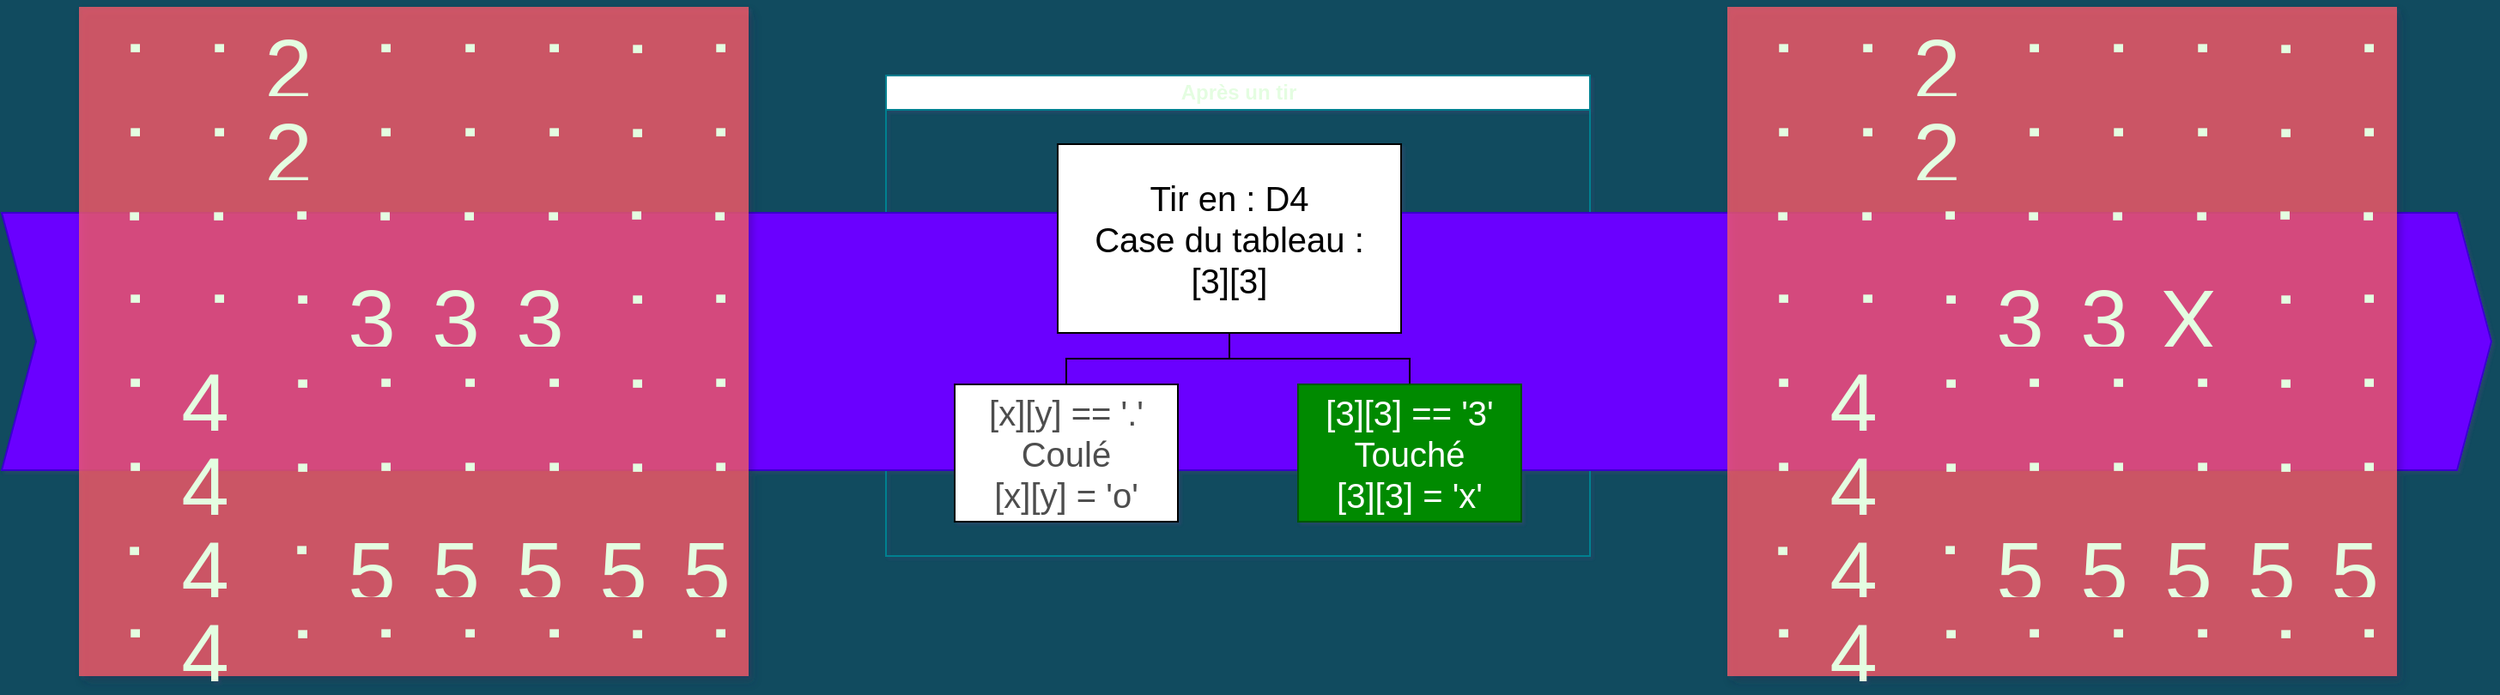 <mxfile version="14.1.8" type="github"><diagram id="xuc4DWIO_O0dBoMzTeBS" name="Page-1"><mxGraphModel dx="3731" dy="1109" grid="1" gridSize="10" guides="1" tooltips="1" connect="1" arrows="1" fold="1" page="1" pageScale="1" pageWidth="850" pageHeight="1100" background="#114B5F" math="1" shadow="1"><root><mxCell id="0"/><mxCell id="1" parent="0"/><mxCell id="qB2Rg0o0fhjjosjWZkIm-90" value="Après un tir" style="swimlane;html=1;startSize=20;horizontal=1;containerType=tree;newEdgeStyle={&quot;edgeStyle&quot;:&quot;elbowEdgeStyle&quot;,&quot;startArrow&quot;:&quot;none&quot;,&quot;endArrow&quot;:&quot;none&quot;};rounded=0;sketch=0;strokeColor=#028090;fontColor=#E4FDE1;glass=0;noLabel=0;" parent="1" vertex="1"><mxGeometry x="-350" y="60" width="410" height="280" as="geometry"><mxRectangle x="510" y="60" width="80" height="20" as="alternateBounds"/></mxGeometry></mxCell><mxCell id="IKa5RHeawWwGmrkT48Z7-75" value="" style="shape=step;perimeter=stepPerimeter;whiteSpace=wrap;html=1;fixedSize=1;fontColor=#ffffff;fillColor=#6a00ff;strokeColor=#3700CC;" vertex="1" parent="qB2Rg0o0fhjjosjWZkIm-90"><mxGeometry x="-515" y="80" width="1450" height="150" as="geometry"/></mxCell><mxCell id="qB2Rg0o0fhjjosjWZkIm-91" value="" style="edgeStyle=elbowEdgeStyle;elbow=vertical;startArrow=none;endArrow=none;rounded=0;" parent="qB2Rg0o0fhjjosjWZkIm-90" source="qB2Rg0o0fhjjosjWZkIm-93" target="qB2Rg0o0fhjjosjWZkIm-94" edge="1"><mxGeometry relative="1" as="geometry"/></mxCell><mxCell id="qB2Rg0o0fhjjosjWZkIm-92" value="" style="edgeStyle=elbowEdgeStyle;elbow=vertical;startArrow=none;endArrow=none;rounded=0;" parent="qB2Rg0o0fhjjosjWZkIm-90" source="qB2Rg0o0fhjjosjWZkIm-93" target="qB2Rg0o0fhjjosjWZkIm-95" edge="1"><mxGeometry relative="1" as="geometry"/></mxCell><UserObject label="&lt;div style=&quot;font-size: 20px&quot;&gt;Tir en : D4&lt;br style=&quot;font-size: 20px&quot;&gt;&lt;/div&gt;&lt;div style=&quot;font-size: 20px&quot;&gt;Case du tableau :&lt;/div&gt;&lt;div style=&quot;font-size: 20px&quot;&gt;[3][3]&lt;br style=&quot;font-size: 20px&quot;&gt;&lt;/div&gt;" treeRoot="1" id="qB2Rg0o0fhjjosjWZkIm-93"><mxCell style="whiteSpace=wrap;html=1;align=center;treeFolding=1;treeMoving=1;newEdgeStyle={&quot;edgeStyle&quot;:&quot;elbowEdgeStyle&quot;,&quot;startArrow&quot;:&quot;none&quot;,&quot;endArrow&quot;:&quot;none&quot;};fontSize=20;" parent="qB2Rg0o0fhjjosjWZkIm-90" vertex="1"><mxGeometry x="100" y="40" width="200" height="110" as="geometry"/></mxCell></UserObject><mxCell id="qB2Rg0o0fhjjosjWZkIm-94" value="&lt;div style=&quot;font-size: 20px&quot;&gt;[x][y] == '.'&lt;br style=&quot;font-size: 20px&quot;&gt;&lt;/div&gt;&lt;div style=&quot;font-size: 20px&quot;&gt;Coulé&lt;/div&gt;&lt;div&gt;[x][y] = 'o'&lt;br&gt;&lt;/div&gt;" style="whiteSpace=wrap;html=1;align=center;verticalAlign=middle;treeFolding=1;treeMoving=1;newEdgeStyle={&quot;edgeStyle&quot;:&quot;elbowEdgeStyle&quot;,&quot;startArrow&quot;:&quot;none&quot;,&quot;endArrow&quot;:&quot;none&quot;};fontSize=20;fontColor=#4D4D4D;" parent="qB2Rg0o0fhjjosjWZkIm-90" vertex="1"><mxGeometry x="40" y="180" width="130" height="80" as="geometry"/></mxCell><mxCell id="qB2Rg0o0fhjjosjWZkIm-95" value="&lt;div style=&quot;font-size: 20px&quot;&gt;[3][3] == '3'&lt;br style=&quot;font-size: 20px&quot;&gt;&lt;/div&gt;&lt;div style=&quot;font-size: 20px&quot;&gt;Touché&lt;/div&gt;&lt;div&gt;[3][3] = 'x'&lt;br&gt;&lt;/div&gt;" style="whiteSpace=wrap;html=1;align=center;verticalAlign=middle;treeFolding=1;treeMoving=1;newEdgeStyle={&quot;edgeStyle&quot;:&quot;elbowEdgeStyle&quot;,&quot;startArrow&quot;:&quot;none&quot;,&quot;endArrow&quot;:&quot;none&quot;};fillColor=#008a00;strokeColor=#005700;fontColor=#ffffff;fontSize=20;" parent="qB2Rg0o0fhjjosjWZkIm-90" vertex="1"><mxGeometry x="240" y="180" width="130" height="80" as="geometry"/></mxCell><mxCell id="IKa5RHeawWwGmrkT48Z7-1" value="" style="shape=table;html=1;whiteSpace=wrap;startSize=0;container=1;collapsible=0;childLayout=tableLayout;perimeter=rectanglePerimeter;swimlaneFillColor=none;rounded=1;shadow=1;sketch=0;opacity=80;fontSize=50;direction=north;flipH=0;flipV=0;verticalAlign=middle;labelPosition=center;verticalLabelPosition=middle;align=center;horizontal=0;spacingTop=-15;fillColor=#F45B69;fontColor=#E4FDE1;strokeColor=none;" vertex="1" parent="1"><mxGeometry x="140" y="20" width="390" height="390" as="geometry"/></mxCell><mxCell id="IKa5RHeawWwGmrkT48Z7-2" value="" style="shape=partialRectangle;html=1;whiteSpace=wrap;collapsible=0;dropTarget=0;pointerEvents=0;fillColor=none;top=0;left=0;bottom=0;right=0;points=[[0,0.5],[1,0.5]];portConstraint=eastwest;fontSize=50;direction=north;flipH=0;flipV=0;verticalAlign=middle;labelPosition=center;verticalLabelPosition=middle;align=center;horizontal=0;spacingTop=-15;strokeColor=#028090;fontColor=#E4FDE1;" vertex="1" parent="IKa5RHeawWwGmrkT48Z7-1"><mxGeometry width="390" height="49" as="geometry"/></mxCell><mxCell id="IKa5RHeawWwGmrkT48Z7-3" value="." style="shape=partialRectangle;html=1;whiteSpace=wrap;connectable=0;overflow=hidden;fillColor=none;top=0;left=0;bottom=0;right=0;fontSize=50;direction=north;flipH=0;flipV=0;verticalAlign=middle;labelPosition=center;verticalLabelPosition=middle;align=center;horizontal=0;spacingTop=-15;strokeColor=#028090;fontColor=#E4FDE1;" vertex="1" parent="IKa5RHeawWwGmrkT48Z7-2"><mxGeometry width="49" height="49" as="geometry"/></mxCell><mxCell id="IKa5RHeawWwGmrkT48Z7-4" value="." style="shape=partialRectangle;html=1;whiteSpace=wrap;connectable=0;overflow=hidden;fillColor=none;top=0;left=0;bottom=0;right=0;fontSize=50;direction=north;flipH=0;flipV=0;verticalAlign=middle;labelPosition=center;verticalLabelPosition=middle;align=center;horizontal=0;spacingTop=-15;strokeColor=#028090;fontColor=#E4FDE1;" vertex="1" parent="IKa5RHeawWwGmrkT48Z7-2"><mxGeometry x="49" width="49" height="49" as="geometry"/></mxCell><mxCell id="IKa5RHeawWwGmrkT48Z7-5" value="2" style="shape=partialRectangle;html=1;whiteSpace=wrap;connectable=0;overflow=hidden;fillColor=none;top=0;left=0;bottom=0;right=0;fontSize=50;direction=north;flipH=0;flipV=0;verticalAlign=top;labelPosition=center;verticalLabelPosition=middle;align=center;horizontal=1;spacingTop=0;strokeColor=#028090;fontColor=#E4FDE1;" vertex="1" parent="IKa5RHeawWwGmrkT48Z7-2"><mxGeometry x="98" width="48" height="49" as="geometry"/></mxCell><mxCell id="IKa5RHeawWwGmrkT48Z7-6" value="." style="shape=partialRectangle;html=1;whiteSpace=wrap;connectable=0;overflow=hidden;fillColor=none;top=0;left=0;bottom=0;right=0;fontSize=50;direction=north;flipH=0;flipV=0;verticalAlign=middle;labelPosition=center;verticalLabelPosition=middle;align=center;horizontal=0;spacingTop=-15;strokeColor=#028090;fontColor=#E4FDE1;" vertex="1" parent="IKa5RHeawWwGmrkT48Z7-2"><mxGeometry x="146" width="49" height="49" as="geometry"/></mxCell><mxCell id="IKa5RHeawWwGmrkT48Z7-7" value="." style="shape=partialRectangle;html=1;whiteSpace=wrap;connectable=0;overflow=hidden;fillColor=none;top=0;left=0;bottom=0;right=0;fontSize=50;direction=north;flipH=0;flipV=0;verticalAlign=middle;labelPosition=center;verticalLabelPosition=middle;align=center;horizontal=0;spacingTop=-15;strokeColor=#028090;fontColor=#E4FDE1;" vertex="1" parent="IKa5RHeawWwGmrkT48Z7-2"><mxGeometry x="195" width="49" height="49" as="geometry"/></mxCell><mxCell id="IKa5RHeawWwGmrkT48Z7-8" value="." style="shape=partialRectangle;html=1;whiteSpace=wrap;connectable=0;overflow=hidden;fillColor=none;top=0;left=0;bottom=0;right=0;fontSize=50;direction=north;flipH=0;flipV=0;verticalAlign=middle;labelPosition=center;verticalLabelPosition=middle;align=center;horizontal=0;spacingTop=-15;strokeColor=#028090;fontColor=#E4FDE1;" vertex="1" parent="IKa5RHeawWwGmrkT48Z7-2"><mxGeometry x="244" width="49" height="49" as="geometry"/></mxCell><mxCell id="IKa5RHeawWwGmrkT48Z7-9" value="." style="shape=partialRectangle;html=1;whiteSpace=wrap;connectable=0;overflow=hidden;fillColor=none;top=0;left=0;bottom=0;right=0;fontSize=50;direction=north;flipH=0;flipV=0;verticalAlign=middle;labelPosition=center;verticalLabelPosition=middle;align=center;horizontal=0;spacingTop=-15;strokeColor=#028090;fontColor=#E4FDE1;" vertex="1" parent="IKa5RHeawWwGmrkT48Z7-2"><mxGeometry x="293" width="48" height="49" as="geometry"/></mxCell><mxCell id="IKa5RHeawWwGmrkT48Z7-10" value="." style="shape=partialRectangle;html=1;whiteSpace=wrap;connectable=0;overflow=hidden;fillColor=none;top=0;left=0;bottom=0;right=0;fontSize=50;direction=north;flipH=0;flipV=0;verticalAlign=middle;labelPosition=center;verticalLabelPosition=middle;align=center;horizontal=0;spacingTop=-15;strokeColor=#028090;fontColor=#E4FDE1;" vertex="1" parent="IKa5RHeawWwGmrkT48Z7-2"><mxGeometry x="341" width="49" height="49" as="geometry"/></mxCell><mxCell id="IKa5RHeawWwGmrkT48Z7-11" value="" style="shape=partialRectangle;html=1;whiteSpace=wrap;collapsible=0;dropTarget=0;pointerEvents=0;fillColor=none;top=0;left=0;bottom=0;right=0;points=[[0,0.5],[1,0.5]];portConstraint=eastwest;fontSize=50;direction=north;flipH=0;flipV=0;verticalAlign=middle;labelPosition=center;verticalLabelPosition=middle;align=center;horizontal=0;spacingTop=-15;strokeColor=#028090;fontColor=#E4FDE1;" vertex="1" parent="IKa5RHeawWwGmrkT48Z7-1"><mxGeometry y="49" width="390" height="49" as="geometry"/></mxCell><mxCell id="IKa5RHeawWwGmrkT48Z7-12" value="." style="shape=partialRectangle;html=1;whiteSpace=wrap;connectable=0;overflow=hidden;fillColor=none;top=0;left=0;bottom=0;right=0;fontSize=50;direction=north;flipH=0;flipV=0;verticalAlign=middle;labelPosition=center;verticalLabelPosition=middle;align=center;horizontal=0;spacingTop=-15;strokeColor=#028090;fontColor=#E4FDE1;" vertex="1" parent="IKa5RHeawWwGmrkT48Z7-11"><mxGeometry width="49" height="49" as="geometry"/></mxCell><mxCell id="IKa5RHeawWwGmrkT48Z7-13" value="." style="shape=partialRectangle;html=1;whiteSpace=wrap;connectable=0;overflow=hidden;fillColor=none;top=0;left=0;bottom=0;right=0;fontSize=50;direction=north;flipH=0;flipV=0;verticalAlign=middle;labelPosition=center;verticalLabelPosition=middle;align=center;horizontal=0;spacingTop=-15;strokeColor=#028090;fontColor=#E4FDE1;" vertex="1" parent="IKa5RHeawWwGmrkT48Z7-11"><mxGeometry x="49" width="49" height="49" as="geometry"/></mxCell><mxCell id="IKa5RHeawWwGmrkT48Z7-14" value="2" style="shape=partialRectangle;html=1;whiteSpace=wrap;connectable=0;overflow=hidden;fillColor=none;top=0;left=0;bottom=0;right=0;fontSize=50;direction=north;flipH=0;flipV=0;verticalAlign=top;labelPosition=center;verticalLabelPosition=middle;align=center;horizontal=1;spacingTop=0;strokeColor=#028090;fontColor=#E4FDE1;" vertex="1" parent="IKa5RHeawWwGmrkT48Z7-11"><mxGeometry x="98" width="48" height="49" as="geometry"/></mxCell><mxCell id="IKa5RHeawWwGmrkT48Z7-15" value="." style="shape=partialRectangle;html=1;whiteSpace=wrap;connectable=0;overflow=hidden;fillColor=none;top=0;left=0;bottom=0;right=0;fontSize=50;direction=north;flipH=0;flipV=0;verticalAlign=middle;labelPosition=center;verticalLabelPosition=middle;align=center;horizontal=0;spacingTop=-15;strokeColor=#028090;fontColor=#E4FDE1;" vertex="1" parent="IKa5RHeawWwGmrkT48Z7-11"><mxGeometry x="146" width="49" height="49" as="geometry"/></mxCell><mxCell id="IKa5RHeawWwGmrkT48Z7-16" value="." style="shape=partialRectangle;html=1;whiteSpace=wrap;connectable=0;overflow=hidden;fillColor=none;top=0;left=0;bottom=0;right=0;fontSize=50;direction=north;flipH=0;flipV=0;verticalAlign=middle;labelPosition=center;verticalLabelPosition=middle;align=center;horizontal=0;spacingTop=-15;strokeColor=#028090;fontColor=#E4FDE1;" vertex="1" parent="IKa5RHeawWwGmrkT48Z7-11"><mxGeometry x="195" width="49" height="49" as="geometry"/></mxCell><mxCell id="IKa5RHeawWwGmrkT48Z7-17" value="." style="shape=partialRectangle;html=1;whiteSpace=wrap;connectable=0;overflow=hidden;fillColor=none;top=0;left=0;bottom=0;right=0;fontSize=50;direction=north;flipH=0;flipV=0;verticalAlign=middle;labelPosition=center;verticalLabelPosition=middle;align=center;horizontal=0;spacingTop=-15;strokeColor=#028090;fontColor=#E4FDE1;" vertex="1" parent="IKa5RHeawWwGmrkT48Z7-11"><mxGeometry x="244" width="49" height="49" as="geometry"/></mxCell><mxCell id="IKa5RHeawWwGmrkT48Z7-18" value="." style="shape=partialRectangle;html=1;whiteSpace=wrap;connectable=0;overflow=hidden;fillColor=none;top=0;left=0;bottom=0;right=0;fontSize=50;direction=north;flipH=0;flipV=0;verticalAlign=middle;labelPosition=center;verticalLabelPosition=middle;align=center;horizontal=0;spacingTop=-15;strokeColor=#028090;fontColor=#E4FDE1;" vertex="1" parent="IKa5RHeawWwGmrkT48Z7-11"><mxGeometry x="293" width="48" height="49" as="geometry"/></mxCell><mxCell id="IKa5RHeawWwGmrkT48Z7-19" value="." style="shape=partialRectangle;html=1;whiteSpace=wrap;connectable=0;overflow=hidden;fillColor=none;top=0;left=0;bottom=0;right=0;fontSize=50;direction=north;flipH=0;flipV=0;verticalAlign=middle;labelPosition=center;verticalLabelPosition=middle;align=center;horizontal=0;spacingTop=-15;strokeColor=#028090;fontColor=#E4FDE1;" vertex="1" parent="IKa5RHeawWwGmrkT48Z7-11"><mxGeometry x="341" width="49" height="49" as="geometry"/></mxCell><mxCell id="IKa5RHeawWwGmrkT48Z7-20" value="" style="shape=partialRectangle;html=1;whiteSpace=wrap;collapsible=0;dropTarget=0;pointerEvents=0;fillColor=none;top=0;left=0;bottom=0;right=0;points=[[0,0.5],[1,0.5]];portConstraint=eastwest;fontSize=50;direction=north;flipH=0;flipV=0;verticalAlign=middle;labelPosition=center;verticalLabelPosition=middle;align=center;horizontal=0;spacingTop=-15;strokeColor=#028090;fontColor=#E4FDE1;" vertex="1" parent="IKa5RHeawWwGmrkT48Z7-1"><mxGeometry y="98" width="390" height="48" as="geometry"/></mxCell><mxCell id="IKa5RHeawWwGmrkT48Z7-21" value="." style="shape=partialRectangle;html=1;whiteSpace=wrap;connectable=0;overflow=hidden;fillColor=none;top=0;left=0;bottom=0;right=0;fontSize=50;direction=north;flipH=0;flipV=0;verticalAlign=middle;labelPosition=center;verticalLabelPosition=middle;align=center;horizontal=0;spacingTop=-15;strokeColor=#028090;fontColor=#E4FDE1;" vertex="1" parent="IKa5RHeawWwGmrkT48Z7-20"><mxGeometry width="49" height="48" as="geometry"/></mxCell><mxCell id="IKa5RHeawWwGmrkT48Z7-22" value="." style="shape=partialRectangle;html=1;whiteSpace=wrap;connectable=0;overflow=hidden;fillColor=none;top=0;left=0;bottom=0;right=0;fontSize=50;direction=north;flipH=0;flipV=0;verticalAlign=middle;labelPosition=center;verticalLabelPosition=middle;align=center;horizontal=0;spacingTop=-15;strokeColor=#028090;fontColor=#E4FDE1;" vertex="1" parent="IKa5RHeawWwGmrkT48Z7-20"><mxGeometry x="49" width="49" height="48" as="geometry"/></mxCell><mxCell id="IKa5RHeawWwGmrkT48Z7-23" value="." style="shape=partialRectangle;html=1;whiteSpace=wrap;connectable=0;overflow=hidden;fillColor=none;top=0;left=0;bottom=0;right=0;fontSize=50;direction=north;flipH=0;flipV=0;verticalAlign=middle;labelPosition=center;verticalLabelPosition=middle;align=center;horizontal=0;spacingTop=-15;strokeColor=#028090;fontColor=#E4FDE1;" vertex="1" parent="IKa5RHeawWwGmrkT48Z7-20"><mxGeometry x="98" width="48" height="48" as="geometry"/></mxCell><mxCell id="IKa5RHeawWwGmrkT48Z7-24" value="." style="shape=partialRectangle;html=1;whiteSpace=wrap;connectable=0;overflow=hidden;fillColor=none;top=0;left=0;bottom=0;right=0;fontSize=50;direction=north;flipH=0;flipV=0;verticalAlign=middle;labelPosition=center;verticalLabelPosition=middle;align=center;horizontal=0;spacingTop=-15;strokeColor=#028090;fontColor=#E4FDE1;" vertex="1" parent="IKa5RHeawWwGmrkT48Z7-20"><mxGeometry x="146" width="49" height="48" as="geometry"/></mxCell><mxCell id="IKa5RHeawWwGmrkT48Z7-25" value="." style="shape=partialRectangle;html=1;whiteSpace=wrap;connectable=0;overflow=hidden;fillColor=none;top=0;left=0;bottom=0;right=0;fontSize=50;direction=north;flipH=0;flipV=0;verticalAlign=middle;labelPosition=center;verticalLabelPosition=middle;align=center;horizontal=0;spacingTop=-15;strokeColor=#028090;fontColor=#E4FDE1;" vertex="1" parent="IKa5RHeawWwGmrkT48Z7-20"><mxGeometry x="195" width="49" height="48" as="geometry"/></mxCell><mxCell id="IKa5RHeawWwGmrkT48Z7-26" value="." style="shape=partialRectangle;html=1;whiteSpace=wrap;connectable=0;overflow=hidden;fillColor=none;top=0;left=0;bottom=0;right=0;fontSize=50;direction=north;flipH=0;flipV=0;verticalAlign=middle;labelPosition=center;verticalLabelPosition=middle;align=center;horizontal=0;spacingTop=-15;strokeColor=#028090;fontColor=#E4FDE1;" vertex="1" parent="IKa5RHeawWwGmrkT48Z7-20"><mxGeometry x="244" width="49" height="48" as="geometry"/></mxCell><mxCell id="IKa5RHeawWwGmrkT48Z7-27" value="." style="shape=partialRectangle;html=1;whiteSpace=wrap;connectable=0;overflow=hidden;fillColor=none;top=0;left=0;bottom=0;right=0;fontSize=50;direction=north;flipH=0;flipV=0;verticalAlign=middle;labelPosition=center;verticalLabelPosition=middle;align=center;horizontal=0;spacingTop=-15;strokeColor=#028090;fontColor=#E4FDE1;" vertex="1" parent="IKa5RHeawWwGmrkT48Z7-20"><mxGeometry x="293" width="48" height="48" as="geometry"/></mxCell><mxCell id="IKa5RHeawWwGmrkT48Z7-28" value="." style="shape=partialRectangle;html=1;whiteSpace=wrap;connectable=0;overflow=hidden;fillColor=none;top=0;left=0;bottom=0;right=0;fontSize=50;direction=north;flipH=0;flipV=0;verticalAlign=middle;labelPosition=center;verticalLabelPosition=middle;align=center;horizontal=0;spacingTop=-15;strokeColor=#028090;fontColor=#E4FDE1;" vertex="1" parent="IKa5RHeawWwGmrkT48Z7-20"><mxGeometry x="341" width="49" height="48" as="geometry"/></mxCell><mxCell id="IKa5RHeawWwGmrkT48Z7-29" value="" style="shape=partialRectangle;html=1;whiteSpace=wrap;collapsible=0;dropTarget=0;pointerEvents=0;fillColor=none;top=0;left=0;bottom=0;right=0;points=[[0,0.5],[1,0.5]];portConstraint=eastwest;fontSize=50;direction=north;flipH=0;flipV=0;verticalAlign=middle;labelPosition=center;verticalLabelPosition=middle;align=center;horizontal=0;spacingTop=-15;strokeColor=#028090;fontColor=#E4FDE1;" vertex="1" parent="IKa5RHeawWwGmrkT48Z7-1"><mxGeometry y="146" width="390" height="49" as="geometry"/></mxCell><mxCell id="IKa5RHeawWwGmrkT48Z7-30" value="." style="shape=partialRectangle;html=1;whiteSpace=wrap;connectable=0;overflow=hidden;fillColor=none;top=0;left=0;bottom=0;right=0;fontSize=50;direction=north;flipH=0;flipV=0;verticalAlign=middle;labelPosition=center;verticalLabelPosition=middle;align=center;horizontal=0;spacingTop=-15;strokeColor=#028090;fontColor=#E4FDE1;" vertex="1" parent="IKa5RHeawWwGmrkT48Z7-29"><mxGeometry width="49" height="49" as="geometry"/></mxCell><mxCell id="IKa5RHeawWwGmrkT48Z7-31" value="." style="shape=partialRectangle;html=1;whiteSpace=wrap;connectable=0;overflow=hidden;fillColor=none;top=0;left=0;bottom=0;right=0;fontSize=50;direction=north;flipH=0;flipV=0;verticalAlign=middle;labelPosition=center;verticalLabelPosition=middle;align=center;horizontal=0;spacingTop=-15;strokeColor=#028090;fontColor=#E4FDE1;" vertex="1" parent="IKa5RHeawWwGmrkT48Z7-29"><mxGeometry x="49" width="49" height="49" as="geometry"/></mxCell><mxCell id="IKa5RHeawWwGmrkT48Z7-32" value="." style="shape=partialRectangle;html=1;whiteSpace=wrap;connectable=0;overflow=hidden;fillColor=none;top=0;left=0;bottom=0;right=0;fontSize=50;direction=north;flipH=0;flipV=0;verticalAlign=middle;labelPosition=center;verticalLabelPosition=middle;align=center;horizontal=0;spacingTop=-15;strokeColor=#028090;fontColor=#E4FDE1;" vertex="1" parent="IKa5RHeawWwGmrkT48Z7-29"><mxGeometry x="98" width="48" height="49" as="geometry"/></mxCell><mxCell id="IKa5RHeawWwGmrkT48Z7-33" value="3" style="shape=partialRectangle;html=1;whiteSpace=wrap;connectable=0;overflow=hidden;fillColor=none;top=0;left=0;bottom=0;right=0;fontSize=50;direction=north;flipH=0;flipV=0;verticalAlign=top;labelPosition=center;verticalLabelPosition=middle;align=center;horizontal=1;spacingTop=0;strokeColor=#028090;fontColor=#E4FDE1;" vertex="1" parent="IKa5RHeawWwGmrkT48Z7-29"><mxGeometry x="146" width="49" height="49" as="geometry"/></mxCell><mxCell id="IKa5RHeawWwGmrkT48Z7-34" value="3" style="shape=partialRectangle;html=1;whiteSpace=wrap;connectable=0;overflow=hidden;fillColor=none;top=0;left=0;bottom=0;right=0;fontSize=50;direction=north;flipH=0;flipV=0;verticalAlign=top;labelPosition=center;verticalLabelPosition=middle;align=center;horizontal=1;spacingTop=0;strokeColor=#028090;fontColor=#E4FDE1;" vertex="1" parent="IKa5RHeawWwGmrkT48Z7-29"><mxGeometry x="195" width="49" height="49" as="geometry"/></mxCell><mxCell id="IKa5RHeawWwGmrkT48Z7-35" value="X" style="shape=partialRectangle;html=1;whiteSpace=wrap;connectable=0;overflow=hidden;fillColor=none;top=0;left=0;bottom=0;right=0;fontSize=50;direction=north;flipH=0;flipV=0;verticalAlign=top;labelPosition=center;verticalLabelPosition=middle;align=center;horizontal=1;spacingTop=0;strokeColor=#028090;fontColor=#E4FDE1;" vertex="1" parent="IKa5RHeawWwGmrkT48Z7-29"><mxGeometry x="244" width="49" height="49" as="geometry"/></mxCell><mxCell id="IKa5RHeawWwGmrkT48Z7-36" value="." style="shape=partialRectangle;html=1;whiteSpace=wrap;connectable=0;overflow=hidden;fillColor=none;top=0;left=0;bottom=0;right=0;fontSize=50;direction=north;flipH=0;flipV=0;verticalAlign=middle;labelPosition=center;verticalLabelPosition=middle;align=center;horizontal=0;spacingTop=-15;strokeColor=#028090;fontColor=#E4FDE1;" vertex="1" parent="IKa5RHeawWwGmrkT48Z7-29"><mxGeometry x="293" width="48" height="49" as="geometry"/></mxCell><mxCell id="IKa5RHeawWwGmrkT48Z7-37" value="." style="shape=partialRectangle;html=1;whiteSpace=wrap;connectable=0;overflow=hidden;fillColor=none;top=0;left=0;bottom=0;right=0;fontSize=50;direction=north;flipH=0;flipV=0;verticalAlign=middle;labelPosition=center;verticalLabelPosition=middle;align=center;horizontal=0;spacingTop=-15;strokeColor=#028090;fontColor=#E4FDE1;" vertex="1" parent="IKa5RHeawWwGmrkT48Z7-29"><mxGeometry x="341" width="49" height="49" as="geometry"/></mxCell><mxCell id="IKa5RHeawWwGmrkT48Z7-38" value="" style="shape=partialRectangle;html=1;whiteSpace=wrap;collapsible=0;dropTarget=0;pointerEvents=0;fillColor=none;top=0;left=0;bottom=0;right=0;points=[[0,0.5],[1,0.5]];portConstraint=eastwest;fontSize=50;direction=north;flipH=0;flipV=0;verticalAlign=middle;labelPosition=center;verticalLabelPosition=middle;align=center;horizontal=0;spacingTop=-15;strokeColor=#028090;fontColor=#E4FDE1;" vertex="1" parent="IKa5RHeawWwGmrkT48Z7-1"><mxGeometry y="195" width="390" height="49" as="geometry"/></mxCell><mxCell id="IKa5RHeawWwGmrkT48Z7-39" value="." style="shape=partialRectangle;html=1;whiteSpace=wrap;connectable=0;overflow=hidden;fillColor=none;top=0;left=0;bottom=0;right=0;fontSize=50;direction=north;flipH=0;flipV=0;verticalAlign=middle;labelPosition=center;verticalLabelPosition=middle;align=center;horizontal=0;spacingTop=-15;strokeColor=#028090;fontColor=#E4FDE1;" vertex="1" parent="IKa5RHeawWwGmrkT48Z7-38"><mxGeometry width="49" height="49" as="geometry"/></mxCell><mxCell id="IKa5RHeawWwGmrkT48Z7-40" value="4" style="shape=partialRectangle;html=1;whiteSpace=wrap;connectable=0;overflow=hidden;fillColor=none;top=0;left=0;bottom=0;right=0;fontSize=50;direction=north;flipH=0;flipV=0;verticalAlign=top;labelPosition=center;verticalLabelPosition=middle;align=center;horizontal=1;spacingTop=0;strokeColor=#028090;fontColor=#E4FDE1;" vertex="1" parent="IKa5RHeawWwGmrkT48Z7-38"><mxGeometry x="49" width="49" height="49" as="geometry"/></mxCell><mxCell id="IKa5RHeawWwGmrkT48Z7-41" value="." style="shape=partialRectangle;html=1;whiteSpace=wrap;connectable=0;overflow=hidden;fillColor=none;top=0;left=0;bottom=0;right=0;fontSize=50;direction=north;flipH=0;flipV=0;verticalAlign=middle;labelPosition=center;verticalLabelPosition=middle;align=center;horizontal=0;spacingTop=-15;strokeColor=#028090;fontColor=#E4FDE1;" vertex="1" parent="IKa5RHeawWwGmrkT48Z7-38"><mxGeometry x="98" width="48" height="49" as="geometry"/></mxCell><mxCell id="IKa5RHeawWwGmrkT48Z7-42" value="." style="shape=partialRectangle;html=1;whiteSpace=wrap;connectable=0;overflow=hidden;fillColor=none;top=0;left=0;bottom=0;right=0;fontSize=50;direction=north;flipH=0;flipV=0;verticalAlign=middle;labelPosition=center;verticalLabelPosition=middle;align=center;horizontal=0;spacingTop=-15;strokeColor=#028090;fontColor=#E4FDE1;" vertex="1" parent="IKa5RHeawWwGmrkT48Z7-38"><mxGeometry x="146" width="49" height="49" as="geometry"/></mxCell><mxCell id="IKa5RHeawWwGmrkT48Z7-43" value="." style="shape=partialRectangle;html=1;whiteSpace=wrap;connectable=0;overflow=hidden;fillColor=none;top=0;left=0;bottom=0;right=0;fontSize=50;direction=north;flipH=0;flipV=0;verticalAlign=middle;labelPosition=center;verticalLabelPosition=middle;align=center;horizontal=0;spacingTop=-15;strokeColor=#028090;fontColor=#E4FDE1;" vertex="1" parent="IKa5RHeawWwGmrkT48Z7-38"><mxGeometry x="195" width="49" height="49" as="geometry"/></mxCell><mxCell id="IKa5RHeawWwGmrkT48Z7-44" value="." style="shape=partialRectangle;html=1;whiteSpace=wrap;connectable=0;overflow=hidden;fillColor=none;top=0;left=0;bottom=0;right=0;fontSize=50;direction=north;flipH=0;flipV=0;verticalAlign=middle;labelPosition=center;verticalLabelPosition=middle;align=center;horizontal=0;spacingTop=-15;strokeColor=#028090;fontColor=#E4FDE1;" vertex="1" parent="IKa5RHeawWwGmrkT48Z7-38"><mxGeometry x="244" width="49" height="49" as="geometry"/></mxCell><mxCell id="IKa5RHeawWwGmrkT48Z7-45" value="." style="shape=partialRectangle;html=1;whiteSpace=wrap;connectable=0;overflow=hidden;fillColor=none;top=0;left=0;bottom=0;right=0;fontSize=50;direction=north;flipH=0;flipV=0;verticalAlign=middle;labelPosition=center;verticalLabelPosition=middle;align=center;horizontal=0;spacingTop=-15;strokeColor=#028090;fontColor=#E4FDE1;" vertex="1" parent="IKa5RHeawWwGmrkT48Z7-38"><mxGeometry x="293" width="48" height="49" as="geometry"/></mxCell><mxCell id="IKa5RHeawWwGmrkT48Z7-46" value="." style="shape=partialRectangle;html=1;whiteSpace=wrap;connectable=0;overflow=hidden;fillColor=none;top=0;left=0;bottom=0;right=0;fontSize=50;direction=north;flipH=0;flipV=0;verticalAlign=middle;labelPosition=center;verticalLabelPosition=middle;align=center;horizontal=0;spacingTop=-15;strokeColor=#028090;fontColor=#E4FDE1;" vertex="1" parent="IKa5RHeawWwGmrkT48Z7-38"><mxGeometry x="341" width="49" height="49" as="geometry"/></mxCell><mxCell id="IKa5RHeawWwGmrkT48Z7-47" value="" style="shape=partialRectangle;html=1;whiteSpace=wrap;collapsible=0;dropTarget=0;pointerEvents=0;fillColor=none;top=0;left=0;bottom=0;right=0;points=[[0,0.5],[1,0.5]];portConstraint=eastwest;fontSize=50;direction=north;flipH=0;flipV=0;verticalAlign=middle;labelPosition=center;verticalLabelPosition=middle;align=center;horizontal=0;spacingTop=-15;strokeColor=#028090;fontColor=#E4FDE1;" vertex="1" parent="IKa5RHeawWwGmrkT48Z7-1"><mxGeometry y="244" width="390" height="49" as="geometry"/></mxCell><mxCell id="IKa5RHeawWwGmrkT48Z7-48" value="." style="shape=partialRectangle;html=1;whiteSpace=wrap;connectable=0;overflow=hidden;fillColor=none;top=0;left=0;bottom=0;right=0;fontSize=50;direction=north;flipH=0;flipV=0;verticalAlign=middle;labelPosition=center;verticalLabelPosition=middle;align=center;horizontal=0;spacingTop=-15;strokeColor=#028090;fontColor=#E4FDE1;" vertex="1" parent="IKa5RHeawWwGmrkT48Z7-47"><mxGeometry width="49" height="49" as="geometry"/></mxCell><mxCell id="IKa5RHeawWwGmrkT48Z7-49" value="4" style="shape=partialRectangle;html=1;whiteSpace=wrap;connectable=0;overflow=hidden;fillColor=none;top=0;left=0;bottom=0;right=0;fontSize=50;direction=north;flipH=0;flipV=0;verticalAlign=top;labelPosition=center;verticalLabelPosition=middle;align=center;horizontal=1;spacingTop=0;strokeColor=#028090;fontColor=#E4FDE1;" vertex="1" parent="IKa5RHeawWwGmrkT48Z7-47"><mxGeometry x="49" width="49" height="49" as="geometry"/></mxCell><mxCell id="IKa5RHeawWwGmrkT48Z7-50" value="." style="shape=partialRectangle;html=1;whiteSpace=wrap;connectable=0;overflow=hidden;fillColor=none;top=0;left=0;bottom=0;right=0;fontSize=50;direction=north;flipH=0;flipV=0;verticalAlign=middle;labelPosition=center;verticalLabelPosition=middle;align=center;horizontal=0;spacingTop=-15;strokeColor=#028090;fontColor=#E4FDE1;" vertex="1" parent="IKa5RHeawWwGmrkT48Z7-47"><mxGeometry x="98" width="48" height="49" as="geometry"/></mxCell><mxCell id="IKa5RHeawWwGmrkT48Z7-51" value="." style="shape=partialRectangle;html=1;whiteSpace=wrap;connectable=0;overflow=hidden;fillColor=none;top=0;left=0;bottom=0;right=0;fontSize=50;direction=north;flipH=0;flipV=0;verticalAlign=middle;labelPosition=center;verticalLabelPosition=middle;align=center;horizontal=0;spacingTop=-15;strokeColor=#028090;fontColor=#E4FDE1;" vertex="1" parent="IKa5RHeawWwGmrkT48Z7-47"><mxGeometry x="146" width="49" height="49" as="geometry"/></mxCell><mxCell id="IKa5RHeawWwGmrkT48Z7-52" value="." style="shape=partialRectangle;html=1;whiteSpace=wrap;connectable=0;overflow=hidden;fillColor=none;top=0;left=0;bottom=0;right=0;fontSize=50;direction=north;flipH=0;flipV=0;verticalAlign=middle;labelPosition=center;verticalLabelPosition=middle;align=center;horizontal=0;spacingTop=-15;strokeColor=#028090;fontColor=#E4FDE1;" vertex="1" parent="IKa5RHeawWwGmrkT48Z7-47"><mxGeometry x="195" width="49" height="49" as="geometry"/></mxCell><mxCell id="IKa5RHeawWwGmrkT48Z7-53" value="." style="shape=partialRectangle;html=1;whiteSpace=wrap;connectable=0;overflow=hidden;fillColor=none;top=0;left=0;bottom=0;right=0;fontSize=50;direction=north;flipH=0;flipV=0;verticalAlign=middle;labelPosition=center;verticalLabelPosition=middle;align=center;horizontal=0;spacingTop=-15;strokeColor=#028090;fontColor=#E4FDE1;" vertex="1" parent="IKa5RHeawWwGmrkT48Z7-47"><mxGeometry x="244" width="49" height="49" as="geometry"/></mxCell><mxCell id="IKa5RHeawWwGmrkT48Z7-54" value="." style="shape=partialRectangle;html=1;whiteSpace=wrap;connectable=0;overflow=hidden;fillColor=none;top=0;left=0;bottom=0;right=0;fontSize=50;direction=north;flipH=0;flipV=0;verticalAlign=middle;labelPosition=center;verticalLabelPosition=middle;align=center;horizontal=0;spacingTop=-15;strokeColor=#028090;fontColor=#E4FDE1;" vertex="1" parent="IKa5RHeawWwGmrkT48Z7-47"><mxGeometry x="293" width="48" height="49" as="geometry"/></mxCell><mxCell id="IKa5RHeawWwGmrkT48Z7-55" value="." style="shape=partialRectangle;html=1;whiteSpace=wrap;connectable=0;overflow=hidden;fillColor=none;top=0;left=0;bottom=0;right=0;fontSize=50;direction=north;flipH=0;flipV=0;verticalAlign=middle;labelPosition=center;verticalLabelPosition=middle;align=center;horizontal=0;spacingTop=-15;strokeColor=#028090;fontColor=#E4FDE1;" vertex="1" parent="IKa5RHeawWwGmrkT48Z7-47"><mxGeometry x="341" width="49" height="49" as="geometry"/></mxCell><mxCell id="IKa5RHeawWwGmrkT48Z7-56" value="" style="shape=partialRectangle;html=1;whiteSpace=wrap;collapsible=0;dropTarget=0;pointerEvents=0;fillColor=none;top=0;left=0;bottom=0;right=0;points=[[0,0.5],[1,0.5]];portConstraint=eastwest;fontSize=50;direction=north;flipH=0;flipV=0;verticalAlign=middle;labelPosition=center;verticalLabelPosition=middle;align=center;horizontal=0;spacingTop=-15;strokeColor=#028090;fontColor=#E4FDE1;" vertex="1" parent="IKa5RHeawWwGmrkT48Z7-1"><mxGeometry y="293" width="390" height="48" as="geometry"/></mxCell><mxCell id="IKa5RHeawWwGmrkT48Z7-57" value="." style="shape=partialRectangle;html=1;whiteSpace=wrap;connectable=0;overflow=hidden;fillColor=none;top=0;left=0;bottom=0;right=0;fontSize=50;direction=north;flipH=0;flipV=0;verticalAlign=middle;labelPosition=center;verticalLabelPosition=middle;align=center;horizontal=0;spacingTop=-15;strokeColor=#028090;fontColor=#E4FDE1;" vertex="1" parent="IKa5RHeawWwGmrkT48Z7-56"><mxGeometry width="49" height="48" as="geometry"/></mxCell><mxCell id="IKa5RHeawWwGmrkT48Z7-58" value="4" style="shape=partialRectangle;html=1;whiteSpace=wrap;connectable=0;overflow=hidden;fillColor=none;top=0;left=0;bottom=0;right=0;fontSize=50;direction=north;flipH=0;flipV=0;verticalAlign=top;labelPosition=center;verticalLabelPosition=middle;align=center;horizontal=1;spacingTop=0;strokeColor=#028090;fontColor=#E4FDE1;" vertex="1" parent="IKa5RHeawWwGmrkT48Z7-56"><mxGeometry x="49" width="49" height="48" as="geometry"/></mxCell><mxCell id="IKa5RHeawWwGmrkT48Z7-59" value="." style="shape=partialRectangle;html=1;whiteSpace=wrap;connectable=0;overflow=hidden;fillColor=none;top=0;left=0;bottom=0;right=0;fontSize=50;direction=north;flipH=0;flipV=0;verticalAlign=middle;labelPosition=center;verticalLabelPosition=middle;align=center;horizontal=0;spacingTop=-15;strokeColor=#028090;fontColor=#E4FDE1;" vertex="1" parent="IKa5RHeawWwGmrkT48Z7-56"><mxGeometry x="98" width="48" height="48" as="geometry"/></mxCell><mxCell id="IKa5RHeawWwGmrkT48Z7-60" value="5" style="shape=partialRectangle;html=1;whiteSpace=wrap;connectable=0;overflow=hidden;fillColor=none;top=0;left=0;bottom=0;right=0;fontSize=50;direction=north;flipH=0;flipV=0;verticalAlign=top;labelPosition=center;verticalLabelPosition=middle;align=center;horizontal=1;spacingTop=0;strokeColor=#028090;fontColor=#E4FDE1;" vertex="1" parent="IKa5RHeawWwGmrkT48Z7-56"><mxGeometry x="146" width="49" height="48" as="geometry"/></mxCell><mxCell id="IKa5RHeawWwGmrkT48Z7-61" value="5" style="shape=partialRectangle;html=1;whiteSpace=wrap;connectable=0;overflow=hidden;fillColor=none;top=0;left=0;bottom=0;right=0;fontSize=50;direction=north;flipH=0;flipV=0;verticalAlign=top;labelPosition=center;verticalLabelPosition=middle;align=center;horizontal=1;spacingTop=0;strokeColor=#028090;fontColor=#E4FDE1;" vertex="1" parent="IKa5RHeawWwGmrkT48Z7-56"><mxGeometry x="195" width="49" height="48" as="geometry"/></mxCell><mxCell id="IKa5RHeawWwGmrkT48Z7-62" value="5" style="shape=partialRectangle;html=1;whiteSpace=wrap;connectable=0;overflow=hidden;fillColor=none;top=0;left=0;bottom=0;right=0;fontSize=50;direction=north;flipH=0;flipV=0;verticalAlign=top;labelPosition=center;verticalLabelPosition=middle;align=center;horizontal=1;spacingTop=0;strokeColor=#028090;fontColor=#E4FDE1;" vertex="1" parent="IKa5RHeawWwGmrkT48Z7-56"><mxGeometry x="244" width="49" height="48" as="geometry"/></mxCell><mxCell id="IKa5RHeawWwGmrkT48Z7-63" value="5" style="shape=partialRectangle;html=1;whiteSpace=wrap;connectable=0;overflow=hidden;fillColor=none;top=0;left=0;bottom=0;right=0;fontSize=50;direction=north;flipH=0;flipV=0;verticalAlign=top;labelPosition=center;verticalLabelPosition=middle;align=center;horizontal=1;spacingTop=0;strokeColor=#028090;fontColor=#E4FDE1;" vertex="1" parent="IKa5RHeawWwGmrkT48Z7-56"><mxGeometry x="293" width="48" height="48" as="geometry"/></mxCell><mxCell id="IKa5RHeawWwGmrkT48Z7-64" value="5" style="shape=partialRectangle;html=1;whiteSpace=wrap;connectable=0;overflow=hidden;fillColor=none;top=0;left=0;bottom=0;right=0;fontSize=50;direction=north;flipH=0;flipV=0;verticalAlign=top;labelPosition=center;verticalLabelPosition=middle;align=center;horizontal=1;spacingTop=0;strokeColor=#028090;fontColor=#E4FDE1;" vertex="1" parent="IKa5RHeawWwGmrkT48Z7-56"><mxGeometry x="341" width="49" height="48" as="geometry"/></mxCell><mxCell id="IKa5RHeawWwGmrkT48Z7-65" value="" style="shape=partialRectangle;html=1;whiteSpace=wrap;collapsible=0;dropTarget=0;pointerEvents=0;fillColor=none;top=0;left=0;bottom=0;right=0;points=[[0,0.5],[1,0.5]];portConstraint=eastwest;fontSize=50;direction=north;flipH=0;flipV=0;verticalAlign=middle;labelPosition=center;verticalLabelPosition=middle;align=center;horizontal=0;spacingTop=-15;strokeColor=#028090;fontColor=#E4FDE1;" vertex="1" parent="IKa5RHeawWwGmrkT48Z7-1"><mxGeometry y="341" width="390" height="49" as="geometry"/></mxCell><mxCell id="IKa5RHeawWwGmrkT48Z7-66" value="." style="shape=partialRectangle;html=1;whiteSpace=wrap;connectable=0;overflow=hidden;fillColor=none;top=0;left=0;bottom=0;right=0;fontSize=50;direction=north;flipH=0;flipV=0;verticalAlign=middle;labelPosition=center;verticalLabelPosition=middle;align=center;horizontal=0;spacingTop=-15;strokeColor=#028090;fontColor=#E4FDE1;" vertex="1" parent="IKa5RHeawWwGmrkT48Z7-65"><mxGeometry width="49" height="49" as="geometry"/></mxCell><mxCell id="IKa5RHeawWwGmrkT48Z7-67" value="4" style="shape=partialRectangle;html=1;whiteSpace=wrap;connectable=0;overflow=hidden;fillColor=none;top=0;left=0;bottom=0;right=0;fontSize=50;direction=north;flipH=0;flipV=0;verticalAlign=top;labelPosition=center;verticalLabelPosition=middle;align=center;horizontal=1;spacingTop=0;strokeColor=#028090;fontColor=#E4FDE1;" vertex="1" parent="IKa5RHeawWwGmrkT48Z7-65"><mxGeometry x="49" width="49" height="49" as="geometry"/></mxCell><mxCell id="IKa5RHeawWwGmrkT48Z7-68" value="." style="shape=partialRectangle;html=1;whiteSpace=wrap;connectable=0;overflow=hidden;fillColor=none;top=0;left=0;bottom=0;right=0;fontSize=50;direction=north;flipH=0;flipV=0;verticalAlign=middle;labelPosition=center;verticalLabelPosition=middle;align=center;horizontal=0;spacingTop=-15;strokeColor=#028090;fontColor=#E4FDE1;" vertex="1" parent="IKa5RHeawWwGmrkT48Z7-65"><mxGeometry x="98" width="48" height="49" as="geometry"/></mxCell><mxCell id="IKa5RHeawWwGmrkT48Z7-69" value="." style="shape=partialRectangle;html=1;whiteSpace=wrap;connectable=0;overflow=hidden;fillColor=none;top=0;left=0;bottom=0;right=0;fontSize=50;direction=north;flipH=0;flipV=0;verticalAlign=middle;labelPosition=center;verticalLabelPosition=middle;align=center;horizontal=0;spacingTop=-15;strokeColor=#028090;fontColor=#E4FDE1;" vertex="1" parent="IKa5RHeawWwGmrkT48Z7-65"><mxGeometry x="146" width="49" height="49" as="geometry"/></mxCell><mxCell id="IKa5RHeawWwGmrkT48Z7-70" value="." style="shape=partialRectangle;html=1;whiteSpace=wrap;connectable=0;overflow=hidden;fillColor=none;top=0;left=0;bottom=0;right=0;fontSize=50;direction=north;flipH=0;flipV=0;verticalAlign=middle;labelPosition=center;verticalLabelPosition=middle;align=center;horizontal=0;spacingTop=-15;strokeColor=#028090;fontColor=#E4FDE1;" vertex="1" parent="IKa5RHeawWwGmrkT48Z7-65"><mxGeometry x="195" width="49" height="49" as="geometry"/></mxCell><mxCell id="IKa5RHeawWwGmrkT48Z7-71" value="." style="shape=partialRectangle;html=1;whiteSpace=wrap;connectable=0;overflow=hidden;fillColor=none;top=0;left=0;bottom=0;right=0;fontSize=50;direction=north;flipH=0;flipV=0;verticalAlign=middle;labelPosition=center;verticalLabelPosition=middle;align=center;horizontal=0;spacingTop=-15;strokeColor=#028090;fontColor=#E4FDE1;" vertex="1" parent="IKa5RHeawWwGmrkT48Z7-65"><mxGeometry x="244" width="49" height="49" as="geometry"/></mxCell><mxCell id="IKa5RHeawWwGmrkT48Z7-72" value="." style="shape=partialRectangle;html=1;whiteSpace=wrap;connectable=0;overflow=hidden;fillColor=none;top=0;left=0;bottom=0;right=0;fontSize=50;direction=north;flipH=0;flipV=0;verticalAlign=middle;labelPosition=center;verticalLabelPosition=middle;align=center;horizontal=0;spacingTop=-15;strokeColor=#028090;fontColor=#E4FDE1;" vertex="1" parent="IKa5RHeawWwGmrkT48Z7-65"><mxGeometry x="293" width="48" height="49" as="geometry"/></mxCell><mxCell id="IKa5RHeawWwGmrkT48Z7-73" value="." style="shape=partialRectangle;html=1;whiteSpace=wrap;connectable=0;overflow=hidden;fillColor=none;top=0;left=0;bottom=0;right=0;fontSize=50;direction=north;flipH=0;flipV=0;verticalAlign=middle;labelPosition=center;verticalLabelPosition=middle;align=center;horizontal=0;spacingTop=-15;strokeColor=#028090;fontColor=#E4FDE1;" vertex="1" parent="IKa5RHeawWwGmrkT48Z7-65"><mxGeometry x="341" width="49" height="49" as="geometry"/></mxCell><mxCell id="qB2Rg0o0fhjjosjWZkIm-17" value="" style="shape=table;html=1;whiteSpace=wrap;startSize=0;container=1;collapsible=0;childLayout=tableLayout;perimeter=rectanglePerimeter;swimlaneFillColor=none;rounded=1;shadow=1;sketch=0;opacity=80;fontSize=50;direction=north;flipH=0;flipV=0;verticalAlign=middle;labelPosition=center;verticalLabelPosition=middle;align=center;horizontal=0;spacingTop=-15;fillColor=#F45B69;fontColor=#E4FDE1;strokeColor=none;" parent="1" vertex="1"><mxGeometry x="-820" y="20" width="390" height="390" as="geometry"/></mxCell><mxCell id="qB2Rg0o0fhjjosjWZkIm-18" value="" style="shape=partialRectangle;html=1;whiteSpace=wrap;collapsible=0;dropTarget=0;pointerEvents=0;fillColor=none;top=0;left=0;bottom=0;right=0;points=[[0,0.5],[1,0.5]];portConstraint=eastwest;fontSize=50;direction=north;flipH=0;flipV=0;verticalAlign=middle;labelPosition=center;verticalLabelPosition=middle;align=center;horizontal=0;spacingTop=-15;strokeColor=#028090;fontColor=#E4FDE1;" parent="qB2Rg0o0fhjjosjWZkIm-17" vertex="1"><mxGeometry width="390" height="49" as="geometry"/></mxCell><mxCell id="qB2Rg0o0fhjjosjWZkIm-19" value="." style="shape=partialRectangle;html=1;whiteSpace=wrap;connectable=0;overflow=hidden;fillColor=none;top=0;left=0;bottom=0;right=0;fontSize=50;direction=north;flipH=0;flipV=0;verticalAlign=middle;labelPosition=center;verticalLabelPosition=middle;align=center;horizontal=0;spacingTop=-15;strokeColor=#028090;fontColor=#E4FDE1;" parent="qB2Rg0o0fhjjosjWZkIm-18" vertex="1"><mxGeometry width="49" height="49" as="geometry"/></mxCell><mxCell id="qB2Rg0o0fhjjosjWZkIm-20" value="." style="shape=partialRectangle;html=1;whiteSpace=wrap;connectable=0;overflow=hidden;fillColor=none;top=0;left=0;bottom=0;right=0;fontSize=50;direction=north;flipH=0;flipV=0;verticalAlign=middle;labelPosition=center;verticalLabelPosition=middle;align=center;horizontal=0;spacingTop=-15;strokeColor=#028090;fontColor=#E4FDE1;" parent="qB2Rg0o0fhjjosjWZkIm-18" vertex="1"><mxGeometry x="49" width="49" height="49" as="geometry"/></mxCell><mxCell id="qB2Rg0o0fhjjosjWZkIm-21" value="2" style="shape=partialRectangle;html=1;whiteSpace=wrap;connectable=0;overflow=hidden;fillColor=none;top=0;left=0;bottom=0;right=0;fontSize=50;direction=north;flipH=0;flipV=0;verticalAlign=top;labelPosition=center;verticalLabelPosition=middle;align=center;horizontal=1;spacingTop=0;strokeColor=#028090;fontColor=#E4FDE1;" parent="qB2Rg0o0fhjjosjWZkIm-18" vertex="1"><mxGeometry x="98" width="48" height="49" as="geometry"/></mxCell><mxCell id="qB2Rg0o0fhjjosjWZkIm-22" value="." style="shape=partialRectangle;html=1;whiteSpace=wrap;connectable=0;overflow=hidden;fillColor=none;top=0;left=0;bottom=0;right=0;fontSize=50;direction=north;flipH=0;flipV=0;verticalAlign=middle;labelPosition=center;verticalLabelPosition=middle;align=center;horizontal=0;spacingTop=-15;strokeColor=#028090;fontColor=#E4FDE1;" parent="qB2Rg0o0fhjjosjWZkIm-18" vertex="1"><mxGeometry x="146" width="49" height="49" as="geometry"/></mxCell><mxCell id="qB2Rg0o0fhjjosjWZkIm-23" value="." style="shape=partialRectangle;html=1;whiteSpace=wrap;connectable=0;overflow=hidden;fillColor=none;top=0;left=0;bottom=0;right=0;fontSize=50;direction=north;flipH=0;flipV=0;verticalAlign=middle;labelPosition=center;verticalLabelPosition=middle;align=center;horizontal=0;spacingTop=-15;strokeColor=#028090;fontColor=#E4FDE1;" parent="qB2Rg0o0fhjjosjWZkIm-18" vertex="1"><mxGeometry x="195" width="49" height="49" as="geometry"/></mxCell><mxCell id="qB2Rg0o0fhjjosjWZkIm-24" value="." style="shape=partialRectangle;html=1;whiteSpace=wrap;connectable=0;overflow=hidden;fillColor=none;top=0;left=0;bottom=0;right=0;fontSize=50;direction=north;flipH=0;flipV=0;verticalAlign=middle;labelPosition=center;verticalLabelPosition=middle;align=center;horizontal=0;spacingTop=-15;strokeColor=#028090;fontColor=#E4FDE1;" parent="qB2Rg0o0fhjjosjWZkIm-18" vertex="1"><mxGeometry x="244" width="49" height="49" as="geometry"/></mxCell><mxCell id="qB2Rg0o0fhjjosjWZkIm-25" value="." style="shape=partialRectangle;html=1;whiteSpace=wrap;connectable=0;overflow=hidden;fillColor=none;top=0;left=0;bottom=0;right=0;fontSize=50;direction=north;flipH=0;flipV=0;verticalAlign=middle;labelPosition=center;verticalLabelPosition=middle;align=center;horizontal=0;spacingTop=-15;strokeColor=#028090;fontColor=#E4FDE1;" parent="qB2Rg0o0fhjjosjWZkIm-18" vertex="1"><mxGeometry x="293" width="48" height="49" as="geometry"/></mxCell><mxCell id="qB2Rg0o0fhjjosjWZkIm-26" value="." style="shape=partialRectangle;html=1;whiteSpace=wrap;connectable=0;overflow=hidden;fillColor=none;top=0;left=0;bottom=0;right=0;fontSize=50;direction=north;flipH=0;flipV=0;verticalAlign=middle;labelPosition=center;verticalLabelPosition=middle;align=center;horizontal=0;spacingTop=-15;strokeColor=#028090;fontColor=#E4FDE1;" parent="qB2Rg0o0fhjjosjWZkIm-18" vertex="1"><mxGeometry x="341" width="49" height="49" as="geometry"/></mxCell><mxCell id="qB2Rg0o0fhjjosjWZkIm-27" value="" style="shape=partialRectangle;html=1;whiteSpace=wrap;collapsible=0;dropTarget=0;pointerEvents=0;fillColor=none;top=0;left=0;bottom=0;right=0;points=[[0,0.5],[1,0.5]];portConstraint=eastwest;fontSize=50;direction=north;flipH=0;flipV=0;verticalAlign=middle;labelPosition=center;verticalLabelPosition=middle;align=center;horizontal=0;spacingTop=-15;strokeColor=#028090;fontColor=#E4FDE1;" parent="qB2Rg0o0fhjjosjWZkIm-17" vertex="1"><mxGeometry y="49" width="390" height="49" as="geometry"/></mxCell><mxCell id="qB2Rg0o0fhjjosjWZkIm-28" value="." style="shape=partialRectangle;html=1;whiteSpace=wrap;connectable=0;overflow=hidden;fillColor=none;top=0;left=0;bottom=0;right=0;fontSize=50;direction=north;flipH=0;flipV=0;verticalAlign=middle;labelPosition=center;verticalLabelPosition=middle;align=center;horizontal=0;spacingTop=-15;strokeColor=#028090;fontColor=#E4FDE1;" parent="qB2Rg0o0fhjjosjWZkIm-27" vertex="1"><mxGeometry width="49" height="49" as="geometry"/></mxCell><mxCell id="qB2Rg0o0fhjjosjWZkIm-29" value="." style="shape=partialRectangle;html=1;whiteSpace=wrap;connectable=0;overflow=hidden;fillColor=none;top=0;left=0;bottom=0;right=0;fontSize=50;direction=north;flipH=0;flipV=0;verticalAlign=middle;labelPosition=center;verticalLabelPosition=middle;align=center;horizontal=0;spacingTop=-15;strokeColor=#028090;fontColor=#E4FDE1;" parent="qB2Rg0o0fhjjosjWZkIm-27" vertex="1"><mxGeometry x="49" width="49" height="49" as="geometry"/></mxCell><mxCell id="qB2Rg0o0fhjjosjWZkIm-30" value="2" style="shape=partialRectangle;html=1;whiteSpace=wrap;connectable=0;overflow=hidden;fillColor=none;top=0;left=0;bottom=0;right=0;fontSize=50;direction=north;flipH=0;flipV=0;verticalAlign=top;labelPosition=center;verticalLabelPosition=middle;align=center;horizontal=1;spacingTop=0;strokeColor=#028090;fontColor=#E4FDE1;" parent="qB2Rg0o0fhjjosjWZkIm-27" vertex="1"><mxGeometry x="98" width="48" height="49" as="geometry"/></mxCell><mxCell id="qB2Rg0o0fhjjosjWZkIm-31" value="." style="shape=partialRectangle;html=1;whiteSpace=wrap;connectable=0;overflow=hidden;fillColor=none;top=0;left=0;bottom=0;right=0;fontSize=50;direction=north;flipH=0;flipV=0;verticalAlign=middle;labelPosition=center;verticalLabelPosition=middle;align=center;horizontal=0;spacingTop=-15;strokeColor=#028090;fontColor=#E4FDE1;" parent="qB2Rg0o0fhjjosjWZkIm-27" vertex="1"><mxGeometry x="146" width="49" height="49" as="geometry"/></mxCell><mxCell id="qB2Rg0o0fhjjosjWZkIm-32" value="." style="shape=partialRectangle;html=1;whiteSpace=wrap;connectable=0;overflow=hidden;fillColor=none;top=0;left=0;bottom=0;right=0;fontSize=50;direction=north;flipH=0;flipV=0;verticalAlign=middle;labelPosition=center;verticalLabelPosition=middle;align=center;horizontal=0;spacingTop=-15;strokeColor=#028090;fontColor=#E4FDE1;" parent="qB2Rg0o0fhjjosjWZkIm-27" vertex="1"><mxGeometry x="195" width="49" height="49" as="geometry"/></mxCell><mxCell id="qB2Rg0o0fhjjosjWZkIm-33" value="." style="shape=partialRectangle;html=1;whiteSpace=wrap;connectable=0;overflow=hidden;fillColor=none;top=0;left=0;bottom=0;right=0;fontSize=50;direction=north;flipH=0;flipV=0;verticalAlign=middle;labelPosition=center;verticalLabelPosition=middle;align=center;horizontal=0;spacingTop=-15;strokeColor=#028090;fontColor=#E4FDE1;" parent="qB2Rg0o0fhjjosjWZkIm-27" vertex="1"><mxGeometry x="244" width="49" height="49" as="geometry"/></mxCell><mxCell id="qB2Rg0o0fhjjosjWZkIm-34" value="." style="shape=partialRectangle;html=1;whiteSpace=wrap;connectable=0;overflow=hidden;fillColor=none;top=0;left=0;bottom=0;right=0;fontSize=50;direction=north;flipH=0;flipV=0;verticalAlign=middle;labelPosition=center;verticalLabelPosition=middle;align=center;horizontal=0;spacingTop=-15;strokeColor=#028090;fontColor=#E4FDE1;" parent="qB2Rg0o0fhjjosjWZkIm-27" vertex="1"><mxGeometry x="293" width="48" height="49" as="geometry"/></mxCell><mxCell id="qB2Rg0o0fhjjosjWZkIm-35" value="." style="shape=partialRectangle;html=1;whiteSpace=wrap;connectable=0;overflow=hidden;fillColor=none;top=0;left=0;bottom=0;right=0;fontSize=50;direction=north;flipH=0;flipV=0;verticalAlign=middle;labelPosition=center;verticalLabelPosition=middle;align=center;horizontal=0;spacingTop=-15;strokeColor=#028090;fontColor=#E4FDE1;" parent="qB2Rg0o0fhjjosjWZkIm-27" vertex="1"><mxGeometry x="341" width="49" height="49" as="geometry"/></mxCell><mxCell id="qB2Rg0o0fhjjosjWZkIm-36" value="" style="shape=partialRectangle;html=1;whiteSpace=wrap;collapsible=0;dropTarget=0;pointerEvents=0;fillColor=none;top=0;left=0;bottom=0;right=0;points=[[0,0.5],[1,0.5]];portConstraint=eastwest;fontSize=50;direction=north;flipH=0;flipV=0;verticalAlign=middle;labelPosition=center;verticalLabelPosition=middle;align=center;horizontal=0;spacingTop=-15;strokeColor=#028090;fontColor=#E4FDE1;" parent="qB2Rg0o0fhjjosjWZkIm-17" vertex="1"><mxGeometry y="98" width="390" height="48" as="geometry"/></mxCell><mxCell id="qB2Rg0o0fhjjosjWZkIm-37" value="." style="shape=partialRectangle;html=1;whiteSpace=wrap;connectable=0;overflow=hidden;fillColor=none;top=0;left=0;bottom=0;right=0;fontSize=50;direction=north;flipH=0;flipV=0;verticalAlign=middle;labelPosition=center;verticalLabelPosition=middle;align=center;horizontal=0;spacingTop=-15;strokeColor=#028090;fontColor=#E4FDE1;" parent="qB2Rg0o0fhjjosjWZkIm-36" vertex="1"><mxGeometry width="49" height="48" as="geometry"/></mxCell><mxCell id="qB2Rg0o0fhjjosjWZkIm-38" value="." style="shape=partialRectangle;html=1;whiteSpace=wrap;connectable=0;overflow=hidden;fillColor=none;top=0;left=0;bottom=0;right=0;fontSize=50;direction=north;flipH=0;flipV=0;verticalAlign=middle;labelPosition=center;verticalLabelPosition=middle;align=center;horizontal=0;spacingTop=-15;strokeColor=#028090;fontColor=#E4FDE1;" parent="qB2Rg0o0fhjjosjWZkIm-36" vertex="1"><mxGeometry x="49" width="49" height="48" as="geometry"/></mxCell><mxCell id="qB2Rg0o0fhjjosjWZkIm-39" value="." style="shape=partialRectangle;html=1;whiteSpace=wrap;connectable=0;overflow=hidden;fillColor=none;top=0;left=0;bottom=0;right=0;fontSize=50;direction=north;flipH=0;flipV=0;verticalAlign=middle;labelPosition=center;verticalLabelPosition=middle;align=center;horizontal=0;spacingTop=-15;strokeColor=#028090;fontColor=#E4FDE1;" parent="qB2Rg0o0fhjjosjWZkIm-36" vertex="1"><mxGeometry x="98" width="48" height="48" as="geometry"/></mxCell><mxCell id="qB2Rg0o0fhjjosjWZkIm-40" value="." style="shape=partialRectangle;html=1;whiteSpace=wrap;connectable=0;overflow=hidden;fillColor=none;top=0;left=0;bottom=0;right=0;fontSize=50;direction=north;flipH=0;flipV=0;verticalAlign=middle;labelPosition=center;verticalLabelPosition=middle;align=center;horizontal=0;spacingTop=-15;strokeColor=#028090;fontColor=#E4FDE1;" parent="qB2Rg0o0fhjjosjWZkIm-36" vertex="1"><mxGeometry x="146" width="49" height="48" as="geometry"/></mxCell><mxCell id="qB2Rg0o0fhjjosjWZkIm-41" value="." style="shape=partialRectangle;html=1;whiteSpace=wrap;connectable=0;overflow=hidden;fillColor=none;top=0;left=0;bottom=0;right=0;fontSize=50;direction=north;flipH=0;flipV=0;verticalAlign=middle;labelPosition=center;verticalLabelPosition=middle;align=center;horizontal=0;spacingTop=-15;strokeColor=#028090;fontColor=#E4FDE1;" parent="qB2Rg0o0fhjjosjWZkIm-36" vertex="1"><mxGeometry x="195" width="49" height="48" as="geometry"/></mxCell><mxCell id="qB2Rg0o0fhjjosjWZkIm-42" value="." style="shape=partialRectangle;html=1;whiteSpace=wrap;connectable=0;overflow=hidden;fillColor=none;top=0;left=0;bottom=0;right=0;fontSize=50;direction=north;flipH=0;flipV=0;verticalAlign=middle;labelPosition=center;verticalLabelPosition=middle;align=center;horizontal=0;spacingTop=-15;strokeColor=#028090;fontColor=#E4FDE1;" parent="qB2Rg0o0fhjjosjWZkIm-36" vertex="1"><mxGeometry x="244" width="49" height="48" as="geometry"/></mxCell><mxCell id="qB2Rg0o0fhjjosjWZkIm-43" value="." style="shape=partialRectangle;html=1;whiteSpace=wrap;connectable=0;overflow=hidden;fillColor=none;top=0;left=0;bottom=0;right=0;fontSize=50;direction=north;flipH=0;flipV=0;verticalAlign=middle;labelPosition=center;verticalLabelPosition=middle;align=center;horizontal=0;spacingTop=-15;strokeColor=#028090;fontColor=#E4FDE1;" parent="qB2Rg0o0fhjjosjWZkIm-36" vertex="1"><mxGeometry x="293" width="48" height="48" as="geometry"/></mxCell><mxCell id="qB2Rg0o0fhjjosjWZkIm-44" value="." style="shape=partialRectangle;html=1;whiteSpace=wrap;connectable=0;overflow=hidden;fillColor=none;top=0;left=0;bottom=0;right=0;fontSize=50;direction=north;flipH=0;flipV=0;verticalAlign=middle;labelPosition=center;verticalLabelPosition=middle;align=center;horizontal=0;spacingTop=-15;strokeColor=#028090;fontColor=#E4FDE1;" parent="qB2Rg0o0fhjjosjWZkIm-36" vertex="1"><mxGeometry x="341" width="49" height="48" as="geometry"/></mxCell><mxCell id="qB2Rg0o0fhjjosjWZkIm-45" value="" style="shape=partialRectangle;html=1;whiteSpace=wrap;collapsible=0;dropTarget=0;pointerEvents=0;fillColor=none;top=0;left=0;bottom=0;right=0;points=[[0,0.5],[1,0.5]];portConstraint=eastwest;fontSize=50;direction=north;flipH=0;flipV=0;verticalAlign=middle;labelPosition=center;verticalLabelPosition=middle;align=center;horizontal=0;spacingTop=-15;strokeColor=#028090;fontColor=#E4FDE1;" parent="qB2Rg0o0fhjjosjWZkIm-17" vertex="1"><mxGeometry y="146" width="390" height="49" as="geometry"/></mxCell><mxCell id="qB2Rg0o0fhjjosjWZkIm-46" value="." style="shape=partialRectangle;html=1;whiteSpace=wrap;connectable=0;overflow=hidden;fillColor=none;top=0;left=0;bottom=0;right=0;fontSize=50;direction=north;flipH=0;flipV=0;verticalAlign=middle;labelPosition=center;verticalLabelPosition=middle;align=center;horizontal=0;spacingTop=-15;strokeColor=#028090;fontColor=#E4FDE1;" parent="qB2Rg0o0fhjjosjWZkIm-45" vertex="1"><mxGeometry width="49" height="49" as="geometry"/></mxCell><mxCell id="qB2Rg0o0fhjjosjWZkIm-47" value="." style="shape=partialRectangle;html=1;whiteSpace=wrap;connectable=0;overflow=hidden;fillColor=none;top=0;left=0;bottom=0;right=0;fontSize=50;direction=north;flipH=0;flipV=0;verticalAlign=middle;labelPosition=center;verticalLabelPosition=middle;align=center;horizontal=0;spacingTop=-15;strokeColor=#028090;fontColor=#E4FDE1;" parent="qB2Rg0o0fhjjosjWZkIm-45" vertex="1"><mxGeometry x="49" width="49" height="49" as="geometry"/></mxCell><mxCell id="qB2Rg0o0fhjjosjWZkIm-48" value="." style="shape=partialRectangle;html=1;whiteSpace=wrap;connectable=0;overflow=hidden;fillColor=none;top=0;left=0;bottom=0;right=0;fontSize=50;direction=north;flipH=0;flipV=0;verticalAlign=middle;labelPosition=center;verticalLabelPosition=middle;align=center;horizontal=0;spacingTop=-15;strokeColor=#028090;fontColor=#E4FDE1;" parent="qB2Rg0o0fhjjosjWZkIm-45" vertex="1"><mxGeometry x="98" width="48" height="49" as="geometry"/></mxCell><mxCell id="qB2Rg0o0fhjjosjWZkIm-49" value="3" style="shape=partialRectangle;html=1;whiteSpace=wrap;connectable=0;overflow=hidden;fillColor=none;top=0;left=0;bottom=0;right=0;fontSize=50;direction=north;flipH=0;flipV=0;verticalAlign=top;labelPosition=center;verticalLabelPosition=middle;align=center;horizontal=1;spacingTop=0;strokeColor=#028090;fontColor=#E4FDE1;" parent="qB2Rg0o0fhjjosjWZkIm-45" vertex="1"><mxGeometry x="146" width="49" height="49" as="geometry"/></mxCell><mxCell id="qB2Rg0o0fhjjosjWZkIm-50" value="3" style="shape=partialRectangle;html=1;whiteSpace=wrap;connectable=0;overflow=hidden;fillColor=none;top=0;left=0;bottom=0;right=0;fontSize=50;direction=north;flipH=0;flipV=0;verticalAlign=top;labelPosition=center;verticalLabelPosition=middle;align=center;horizontal=1;spacingTop=0;strokeColor=#028090;fontColor=#E4FDE1;" parent="qB2Rg0o0fhjjosjWZkIm-45" vertex="1"><mxGeometry x="195" width="49" height="49" as="geometry"/></mxCell><mxCell id="qB2Rg0o0fhjjosjWZkIm-51" value="3" style="shape=partialRectangle;html=1;whiteSpace=wrap;connectable=0;overflow=hidden;fillColor=none;top=0;left=0;bottom=0;right=0;fontSize=50;direction=north;flipH=0;flipV=0;verticalAlign=top;labelPosition=center;verticalLabelPosition=middle;align=center;horizontal=1;spacingTop=0;strokeColor=#028090;fontColor=#E4FDE1;" parent="qB2Rg0o0fhjjosjWZkIm-45" vertex="1"><mxGeometry x="244" width="49" height="49" as="geometry"/></mxCell><mxCell id="qB2Rg0o0fhjjosjWZkIm-52" value="." style="shape=partialRectangle;html=1;whiteSpace=wrap;connectable=0;overflow=hidden;fillColor=none;top=0;left=0;bottom=0;right=0;fontSize=50;direction=north;flipH=0;flipV=0;verticalAlign=middle;labelPosition=center;verticalLabelPosition=middle;align=center;horizontal=0;spacingTop=-15;strokeColor=#028090;fontColor=#E4FDE1;" parent="qB2Rg0o0fhjjosjWZkIm-45" vertex="1"><mxGeometry x="293" width="48" height="49" as="geometry"/></mxCell><mxCell id="qB2Rg0o0fhjjosjWZkIm-53" value="." style="shape=partialRectangle;html=1;whiteSpace=wrap;connectable=0;overflow=hidden;fillColor=none;top=0;left=0;bottom=0;right=0;fontSize=50;direction=north;flipH=0;flipV=0;verticalAlign=middle;labelPosition=center;verticalLabelPosition=middle;align=center;horizontal=0;spacingTop=-15;strokeColor=#028090;fontColor=#E4FDE1;" parent="qB2Rg0o0fhjjosjWZkIm-45" vertex="1"><mxGeometry x="341" width="49" height="49" as="geometry"/></mxCell><mxCell id="qB2Rg0o0fhjjosjWZkIm-54" value="" style="shape=partialRectangle;html=1;whiteSpace=wrap;collapsible=0;dropTarget=0;pointerEvents=0;fillColor=none;top=0;left=0;bottom=0;right=0;points=[[0,0.5],[1,0.5]];portConstraint=eastwest;fontSize=50;direction=north;flipH=0;flipV=0;verticalAlign=middle;labelPosition=center;verticalLabelPosition=middle;align=center;horizontal=0;spacingTop=-15;strokeColor=#028090;fontColor=#E4FDE1;" parent="qB2Rg0o0fhjjosjWZkIm-17" vertex="1"><mxGeometry y="195" width="390" height="49" as="geometry"/></mxCell><mxCell id="qB2Rg0o0fhjjosjWZkIm-55" value="." style="shape=partialRectangle;html=1;whiteSpace=wrap;connectable=0;overflow=hidden;fillColor=none;top=0;left=0;bottom=0;right=0;fontSize=50;direction=north;flipH=0;flipV=0;verticalAlign=middle;labelPosition=center;verticalLabelPosition=middle;align=center;horizontal=0;spacingTop=-15;strokeColor=#028090;fontColor=#E4FDE1;" parent="qB2Rg0o0fhjjosjWZkIm-54" vertex="1"><mxGeometry width="49" height="49" as="geometry"/></mxCell><mxCell id="qB2Rg0o0fhjjosjWZkIm-56" value="4" style="shape=partialRectangle;html=1;whiteSpace=wrap;connectable=0;overflow=hidden;fillColor=none;top=0;left=0;bottom=0;right=0;fontSize=50;direction=north;flipH=0;flipV=0;verticalAlign=top;labelPosition=center;verticalLabelPosition=middle;align=center;horizontal=1;spacingTop=0;strokeColor=#028090;fontColor=#E4FDE1;" parent="qB2Rg0o0fhjjosjWZkIm-54" vertex="1"><mxGeometry x="49" width="49" height="49" as="geometry"/></mxCell><mxCell id="qB2Rg0o0fhjjosjWZkIm-57" value="." style="shape=partialRectangle;html=1;whiteSpace=wrap;connectable=0;overflow=hidden;fillColor=none;top=0;left=0;bottom=0;right=0;fontSize=50;direction=north;flipH=0;flipV=0;verticalAlign=middle;labelPosition=center;verticalLabelPosition=middle;align=center;horizontal=0;spacingTop=-15;strokeColor=#028090;fontColor=#E4FDE1;" parent="qB2Rg0o0fhjjosjWZkIm-54" vertex="1"><mxGeometry x="98" width="48" height="49" as="geometry"/></mxCell><mxCell id="qB2Rg0o0fhjjosjWZkIm-58" value="." style="shape=partialRectangle;html=1;whiteSpace=wrap;connectable=0;overflow=hidden;fillColor=none;top=0;left=0;bottom=0;right=0;fontSize=50;direction=north;flipH=0;flipV=0;verticalAlign=middle;labelPosition=center;verticalLabelPosition=middle;align=center;horizontal=0;spacingTop=-15;strokeColor=#028090;fontColor=#E4FDE1;" parent="qB2Rg0o0fhjjosjWZkIm-54" vertex="1"><mxGeometry x="146" width="49" height="49" as="geometry"/></mxCell><mxCell id="qB2Rg0o0fhjjosjWZkIm-59" value="." style="shape=partialRectangle;html=1;whiteSpace=wrap;connectable=0;overflow=hidden;fillColor=none;top=0;left=0;bottom=0;right=0;fontSize=50;direction=north;flipH=0;flipV=0;verticalAlign=middle;labelPosition=center;verticalLabelPosition=middle;align=center;horizontal=0;spacingTop=-15;strokeColor=#028090;fontColor=#E4FDE1;" parent="qB2Rg0o0fhjjosjWZkIm-54" vertex="1"><mxGeometry x="195" width="49" height="49" as="geometry"/></mxCell><mxCell id="qB2Rg0o0fhjjosjWZkIm-60" value="." style="shape=partialRectangle;html=1;whiteSpace=wrap;connectable=0;overflow=hidden;fillColor=none;top=0;left=0;bottom=0;right=0;fontSize=50;direction=north;flipH=0;flipV=0;verticalAlign=middle;labelPosition=center;verticalLabelPosition=middle;align=center;horizontal=0;spacingTop=-15;strokeColor=#028090;fontColor=#E4FDE1;" parent="qB2Rg0o0fhjjosjWZkIm-54" vertex="1"><mxGeometry x="244" width="49" height="49" as="geometry"/></mxCell><mxCell id="qB2Rg0o0fhjjosjWZkIm-61" value="." style="shape=partialRectangle;html=1;whiteSpace=wrap;connectable=0;overflow=hidden;fillColor=none;top=0;left=0;bottom=0;right=0;fontSize=50;direction=north;flipH=0;flipV=0;verticalAlign=middle;labelPosition=center;verticalLabelPosition=middle;align=center;horizontal=0;spacingTop=-15;strokeColor=#028090;fontColor=#E4FDE1;" parent="qB2Rg0o0fhjjosjWZkIm-54" vertex="1"><mxGeometry x="293" width="48" height="49" as="geometry"/></mxCell><mxCell id="qB2Rg0o0fhjjosjWZkIm-62" value="." style="shape=partialRectangle;html=1;whiteSpace=wrap;connectable=0;overflow=hidden;fillColor=none;top=0;left=0;bottom=0;right=0;fontSize=50;direction=north;flipH=0;flipV=0;verticalAlign=middle;labelPosition=center;verticalLabelPosition=middle;align=center;horizontal=0;spacingTop=-15;strokeColor=#028090;fontColor=#E4FDE1;" parent="qB2Rg0o0fhjjosjWZkIm-54" vertex="1"><mxGeometry x="341" width="49" height="49" as="geometry"/></mxCell><mxCell id="qB2Rg0o0fhjjosjWZkIm-63" value="" style="shape=partialRectangle;html=1;whiteSpace=wrap;collapsible=0;dropTarget=0;pointerEvents=0;fillColor=none;top=0;left=0;bottom=0;right=0;points=[[0,0.5],[1,0.5]];portConstraint=eastwest;fontSize=50;direction=north;flipH=0;flipV=0;verticalAlign=middle;labelPosition=center;verticalLabelPosition=middle;align=center;horizontal=0;spacingTop=-15;strokeColor=#028090;fontColor=#E4FDE1;" parent="qB2Rg0o0fhjjosjWZkIm-17" vertex="1"><mxGeometry y="244" width="390" height="49" as="geometry"/></mxCell><mxCell id="qB2Rg0o0fhjjosjWZkIm-64" value="." style="shape=partialRectangle;html=1;whiteSpace=wrap;connectable=0;overflow=hidden;fillColor=none;top=0;left=0;bottom=0;right=0;fontSize=50;direction=north;flipH=0;flipV=0;verticalAlign=middle;labelPosition=center;verticalLabelPosition=middle;align=center;horizontal=0;spacingTop=-15;strokeColor=#028090;fontColor=#E4FDE1;" parent="qB2Rg0o0fhjjosjWZkIm-63" vertex="1"><mxGeometry width="49" height="49" as="geometry"/></mxCell><mxCell id="qB2Rg0o0fhjjosjWZkIm-65" value="4" style="shape=partialRectangle;html=1;whiteSpace=wrap;connectable=0;overflow=hidden;fillColor=none;top=0;left=0;bottom=0;right=0;fontSize=50;direction=north;flipH=0;flipV=0;verticalAlign=top;labelPosition=center;verticalLabelPosition=middle;align=center;horizontal=1;spacingTop=0;strokeColor=#028090;fontColor=#E4FDE1;" parent="qB2Rg0o0fhjjosjWZkIm-63" vertex="1"><mxGeometry x="49" width="49" height="49" as="geometry"/></mxCell><mxCell id="qB2Rg0o0fhjjosjWZkIm-66" value="." style="shape=partialRectangle;html=1;whiteSpace=wrap;connectable=0;overflow=hidden;fillColor=none;top=0;left=0;bottom=0;right=0;fontSize=50;direction=north;flipH=0;flipV=0;verticalAlign=middle;labelPosition=center;verticalLabelPosition=middle;align=center;horizontal=0;spacingTop=-15;strokeColor=#028090;fontColor=#E4FDE1;" parent="qB2Rg0o0fhjjosjWZkIm-63" vertex="1"><mxGeometry x="98" width="48" height="49" as="geometry"/></mxCell><mxCell id="qB2Rg0o0fhjjosjWZkIm-67" value="." style="shape=partialRectangle;html=1;whiteSpace=wrap;connectable=0;overflow=hidden;fillColor=none;top=0;left=0;bottom=0;right=0;fontSize=50;direction=north;flipH=0;flipV=0;verticalAlign=middle;labelPosition=center;verticalLabelPosition=middle;align=center;horizontal=0;spacingTop=-15;strokeColor=#028090;fontColor=#E4FDE1;" parent="qB2Rg0o0fhjjosjWZkIm-63" vertex="1"><mxGeometry x="146" width="49" height="49" as="geometry"/></mxCell><mxCell id="qB2Rg0o0fhjjosjWZkIm-68" value="." style="shape=partialRectangle;html=1;whiteSpace=wrap;connectable=0;overflow=hidden;fillColor=none;top=0;left=0;bottom=0;right=0;fontSize=50;direction=north;flipH=0;flipV=0;verticalAlign=middle;labelPosition=center;verticalLabelPosition=middle;align=center;horizontal=0;spacingTop=-15;strokeColor=#028090;fontColor=#E4FDE1;" parent="qB2Rg0o0fhjjosjWZkIm-63" vertex="1"><mxGeometry x="195" width="49" height="49" as="geometry"/></mxCell><mxCell id="qB2Rg0o0fhjjosjWZkIm-69" value="." style="shape=partialRectangle;html=1;whiteSpace=wrap;connectable=0;overflow=hidden;fillColor=none;top=0;left=0;bottom=0;right=0;fontSize=50;direction=north;flipH=0;flipV=0;verticalAlign=middle;labelPosition=center;verticalLabelPosition=middle;align=center;horizontal=0;spacingTop=-15;strokeColor=#028090;fontColor=#E4FDE1;" parent="qB2Rg0o0fhjjosjWZkIm-63" vertex="1"><mxGeometry x="244" width="49" height="49" as="geometry"/></mxCell><mxCell id="qB2Rg0o0fhjjosjWZkIm-70" value="." style="shape=partialRectangle;html=1;whiteSpace=wrap;connectable=0;overflow=hidden;fillColor=none;top=0;left=0;bottom=0;right=0;fontSize=50;direction=north;flipH=0;flipV=0;verticalAlign=middle;labelPosition=center;verticalLabelPosition=middle;align=center;horizontal=0;spacingTop=-15;strokeColor=#028090;fontColor=#E4FDE1;" parent="qB2Rg0o0fhjjosjWZkIm-63" vertex="1"><mxGeometry x="293" width="48" height="49" as="geometry"/></mxCell><mxCell id="qB2Rg0o0fhjjosjWZkIm-71" value="." style="shape=partialRectangle;html=1;whiteSpace=wrap;connectable=0;overflow=hidden;fillColor=none;top=0;left=0;bottom=0;right=0;fontSize=50;direction=north;flipH=0;flipV=0;verticalAlign=middle;labelPosition=center;verticalLabelPosition=middle;align=center;horizontal=0;spacingTop=-15;strokeColor=#028090;fontColor=#E4FDE1;" parent="qB2Rg0o0fhjjosjWZkIm-63" vertex="1"><mxGeometry x="341" width="49" height="49" as="geometry"/></mxCell><mxCell id="qB2Rg0o0fhjjosjWZkIm-72" value="" style="shape=partialRectangle;html=1;whiteSpace=wrap;collapsible=0;dropTarget=0;pointerEvents=0;fillColor=none;top=0;left=0;bottom=0;right=0;points=[[0,0.5],[1,0.5]];portConstraint=eastwest;fontSize=50;direction=north;flipH=0;flipV=0;verticalAlign=middle;labelPosition=center;verticalLabelPosition=middle;align=center;horizontal=0;spacingTop=-15;strokeColor=#028090;fontColor=#E4FDE1;" parent="qB2Rg0o0fhjjosjWZkIm-17" vertex="1"><mxGeometry y="293" width="390" height="48" as="geometry"/></mxCell><mxCell id="qB2Rg0o0fhjjosjWZkIm-73" value="." style="shape=partialRectangle;html=1;whiteSpace=wrap;connectable=0;overflow=hidden;fillColor=none;top=0;left=0;bottom=0;right=0;fontSize=50;direction=north;flipH=0;flipV=0;verticalAlign=middle;labelPosition=center;verticalLabelPosition=middle;align=center;horizontal=0;spacingTop=-15;strokeColor=#028090;fontColor=#E4FDE1;" parent="qB2Rg0o0fhjjosjWZkIm-72" vertex="1"><mxGeometry width="49" height="48" as="geometry"/></mxCell><mxCell id="qB2Rg0o0fhjjosjWZkIm-74" value="4" style="shape=partialRectangle;html=1;whiteSpace=wrap;connectable=0;overflow=hidden;fillColor=none;top=0;left=0;bottom=0;right=0;fontSize=50;direction=north;flipH=0;flipV=0;verticalAlign=top;labelPosition=center;verticalLabelPosition=middle;align=center;horizontal=1;spacingTop=0;strokeColor=#028090;fontColor=#E4FDE1;" parent="qB2Rg0o0fhjjosjWZkIm-72" vertex="1"><mxGeometry x="49" width="49" height="48" as="geometry"/></mxCell><mxCell id="qB2Rg0o0fhjjosjWZkIm-75" value="." style="shape=partialRectangle;html=1;whiteSpace=wrap;connectable=0;overflow=hidden;fillColor=none;top=0;left=0;bottom=0;right=0;fontSize=50;direction=north;flipH=0;flipV=0;verticalAlign=middle;labelPosition=center;verticalLabelPosition=middle;align=center;horizontal=0;spacingTop=-15;strokeColor=#028090;fontColor=#E4FDE1;" parent="qB2Rg0o0fhjjosjWZkIm-72" vertex="1"><mxGeometry x="98" width="48" height="48" as="geometry"/></mxCell><mxCell id="qB2Rg0o0fhjjosjWZkIm-76" value="5" style="shape=partialRectangle;html=1;whiteSpace=wrap;connectable=0;overflow=hidden;fillColor=none;top=0;left=0;bottom=0;right=0;fontSize=50;direction=north;flipH=0;flipV=0;verticalAlign=top;labelPosition=center;verticalLabelPosition=middle;align=center;horizontal=1;spacingTop=0;strokeColor=#028090;fontColor=#E4FDE1;" parent="qB2Rg0o0fhjjosjWZkIm-72" vertex="1"><mxGeometry x="146" width="49" height="48" as="geometry"/></mxCell><mxCell id="qB2Rg0o0fhjjosjWZkIm-77" value="5" style="shape=partialRectangle;html=1;whiteSpace=wrap;connectable=0;overflow=hidden;fillColor=none;top=0;left=0;bottom=0;right=0;fontSize=50;direction=north;flipH=0;flipV=0;verticalAlign=top;labelPosition=center;verticalLabelPosition=middle;align=center;horizontal=1;spacingTop=0;strokeColor=#028090;fontColor=#E4FDE1;" parent="qB2Rg0o0fhjjosjWZkIm-72" vertex="1"><mxGeometry x="195" width="49" height="48" as="geometry"/></mxCell><mxCell id="qB2Rg0o0fhjjosjWZkIm-78" value="5" style="shape=partialRectangle;html=1;whiteSpace=wrap;connectable=0;overflow=hidden;fillColor=none;top=0;left=0;bottom=0;right=0;fontSize=50;direction=north;flipH=0;flipV=0;verticalAlign=top;labelPosition=center;verticalLabelPosition=middle;align=center;horizontal=1;spacingTop=0;strokeColor=#028090;fontColor=#E4FDE1;" parent="qB2Rg0o0fhjjosjWZkIm-72" vertex="1"><mxGeometry x="244" width="49" height="48" as="geometry"/></mxCell><mxCell id="qB2Rg0o0fhjjosjWZkIm-79" value="5" style="shape=partialRectangle;html=1;whiteSpace=wrap;connectable=0;overflow=hidden;fillColor=none;top=0;left=0;bottom=0;right=0;fontSize=50;direction=north;flipH=0;flipV=0;verticalAlign=top;labelPosition=center;verticalLabelPosition=middle;align=center;horizontal=1;spacingTop=0;strokeColor=#028090;fontColor=#E4FDE1;" parent="qB2Rg0o0fhjjosjWZkIm-72" vertex="1"><mxGeometry x="293" width="48" height="48" as="geometry"/></mxCell><mxCell id="qB2Rg0o0fhjjosjWZkIm-80" value="5" style="shape=partialRectangle;html=1;whiteSpace=wrap;connectable=0;overflow=hidden;fillColor=none;top=0;left=0;bottom=0;right=0;fontSize=50;direction=north;flipH=0;flipV=0;verticalAlign=top;labelPosition=center;verticalLabelPosition=middle;align=center;horizontal=1;spacingTop=0;strokeColor=#028090;fontColor=#E4FDE1;" parent="qB2Rg0o0fhjjosjWZkIm-72" vertex="1"><mxGeometry x="341" width="49" height="48" as="geometry"/></mxCell><mxCell id="qB2Rg0o0fhjjosjWZkIm-81" value="" style="shape=partialRectangle;html=1;whiteSpace=wrap;collapsible=0;dropTarget=0;pointerEvents=0;fillColor=none;top=0;left=0;bottom=0;right=0;points=[[0,0.5],[1,0.5]];portConstraint=eastwest;fontSize=50;direction=north;flipH=0;flipV=0;verticalAlign=middle;labelPosition=center;verticalLabelPosition=middle;align=center;horizontal=0;spacingTop=-15;strokeColor=#028090;fontColor=#E4FDE1;" parent="qB2Rg0o0fhjjosjWZkIm-17" vertex="1"><mxGeometry y="341" width="390" height="49" as="geometry"/></mxCell><mxCell id="qB2Rg0o0fhjjosjWZkIm-82" value="." style="shape=partialRectangle;html=1;whiteSpace=wrap;connectable=0;overflow=hidden;fillColor=none;top=0;left=0;bottom=0;right=0;fontSize=50;direction=north;flipH=0;flipV=0;verticalAlign=middle;labelPosition=center;verticalLabelPosition=middle;align=center;horizontal=0;spacingTop=-15;strokeColor=#028090;fontColor=#E4FDE1;" parent="qB2Rg0o0fhjjosjWZkIm-81" vertex="1"><mxGeometry width="49" height="49" as="geometry"/></mxCell><mxCell id="qB2Rg0o0fhjjosjWZkIm-83" value="4" style="shape=partialRectangle;html=1;whiteSpace=wrap;connectable=0;overflow=hidden;fillColor=none;top=0;left=0;bottom=0;right=0;fontSize=50;direction=north;flipH=0;flipV=0;verticalAlign=top;labelPosition=center;verticalLabelPosition=middle;align=center;horizontal=1;spacingTop=0;strokeColor=#028090;fontColor=#E4FDE1;" parent="qB2Rg0o0fhjjosjWZkIm-81" vertex="1"><mxGeometry x="49" width="49" height="49" as="geometry"/></mxCell><mxCell id="qB2Rg0o0fhjjosjWZkIm-84" value="." style="shape=partialRectangle;html=1;whiteSpace=wrap;connectable=0;overflow=hidden;fillColor=none;top=0;left=0;bottom=0;right=0;fontSize=50;direction=north;flipH=0;flipV=0;verticalAlign=middle;labelPosition=center;verticalLabelPosition=middle;align=center;horizontal=0;spacingTop=-15;strokeColor=#028090;fontColor=#E4FDE1;" parent="qB2Rg0o0fhjjosjWZkIm-81" vertex="1"><mxGeometry x="98" width="48" height="49" as="geometry"/></mxCell><mxCell id="qB2Rg0o0fhjjosjWZkIm-85" value="." style="shape=partialRectangle;html=1;whiteSpace=wrap;connectable=0;overflow=hidden;fillColor=none;top=0;left=0;bottom=0;right=0;fontSize=50;direction=north;flipH=0;flipV=0;verticalAlign=middle;labelPosition=center;verticalLabelPosition=middle;align=center;horizontal=0;spacingTop=-15;strokeColor=#028090;fontColor=#E4FDE1;" parent="qB2Rg0o0fhjjosjWZkIm-81" vertex="1"><mxGeometry x="146" width="49" height="49" as="geometry"/></mxCell><mxCell id="qB2Rg0o0fhjjosjWZkIm-86" value="." style="shape=partialRectangle;html=1;whiteSpace=wrap;connectable=0;overflow=hidden;fillColor=none;top=0;left=0;bottom=0;right=0;fontSize=50;direction=north;flipH=0;flipV=0;verticalAlign=middle;labelPosition=center;verticalLabelPosition=middle;align=center;horizontal=0;spacingTop=-15;strokeColor=#028090;fontColor=#E4FDE1;" parent="qB2Rg0o0fhjjosjWZkIm-81" vertex="1"><mxGeometry x="195" width="49" height="49" as="geometry"/></mxCell><mxCell id="qB2Rg0o0fhjjosjWZkIm-87" value="." style="shape=partialRectangle;html=1;whiteSpace=wrap;connectable=0;overflow=hidden;fillColor=none;top=0;left=0;bottom=0;right=0;fontSize=50;direction=north;flipH=0;flipV=0;verticalAlign=middle;labelPosition=center;verticalLabelPosition=middle;align=center;horizontal=0;spacingTop=-15;strokeColor=#028090;fontColor=#E4FDE1;" parent="qB2Rg0o0fhjjosjWZkIm-81" vertex="1"><mxGeometry x="244" width="49" height="49" as="geometry"/></mxCell><mxCell id="qB2Rg0o0fhjjosjWZkIm-88" value="." style="shape=partialRectangle;html=1;whiteSpace=wrap;connectable=0;overflow=hidden;fillColor=none;top=0;left=0;bottom=0;right=0;fontSize=50;direction=north;flipH=0;flipV=0;verticalAlign=middle;labelPosition=center;verticalLabelPosition=middle;align=center;horizontal=0;spacingTop=-15;strokeColor=#028090;fontColor=#E4FDE1;" parent="qB2Rg0o0fhjjosjWZkIm-81" vertex="1"><mxGeometry x="293" width="48" height="49" as="geometry"/></mxCell><mxCell id="qB2Rg0o0fhjjosjWZkIm-89" value="." style="shape=partialRectangle;html=1;whiteSpace=wrap;connectable=0;overflow=hidden;fillColor=none;top=0;left=0;bottom=0;right=0;fontSize=50;direction=north;flipH=0;flipV=0;verticalAlign=middle;labelPosition=center;verticalLabelPosition=middle;align=center;horizontal=0;spacingTop=-15;strokeColor=#028090;fontColor=#E4FDE1;" parent="qB2Rg0o0fhjjosjWZkIm-81" vertex="1"><mxGeometry x="341" width="49" height="49" as="geometry"/></mxCell></root></mxGraphModel></diagram></mxfile>